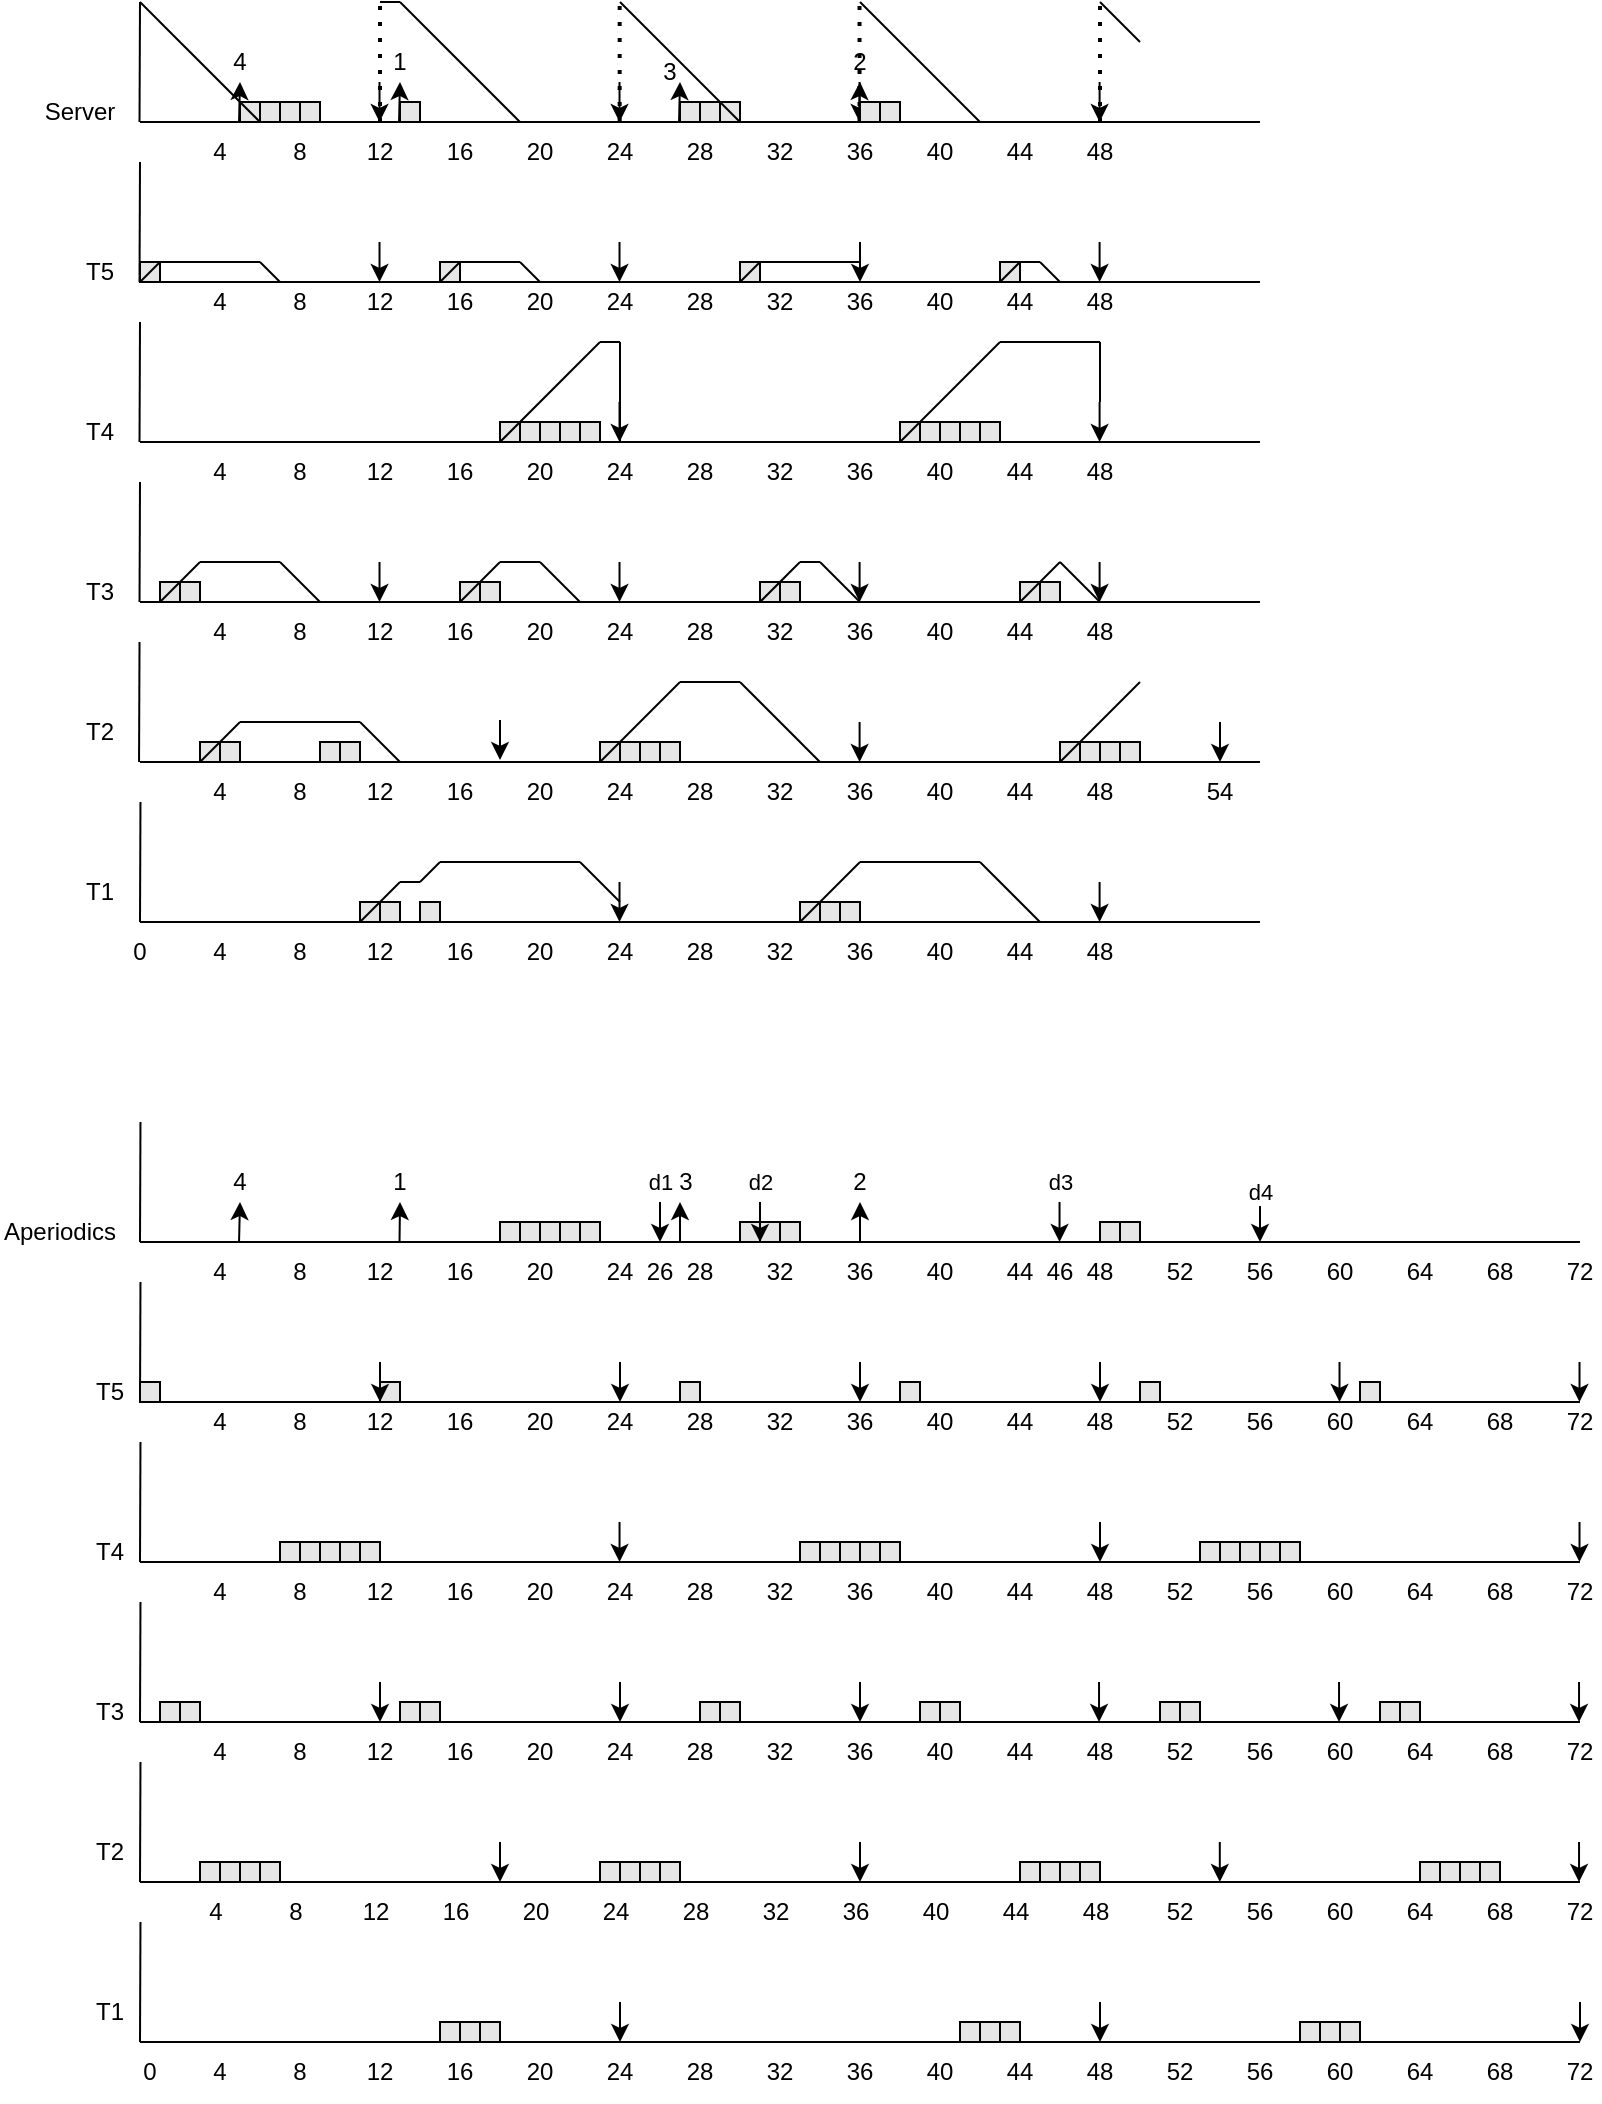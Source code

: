 <mxfile version="22.1.16" type="device">
  <diagram name="Page-1" id="mFkK6YExv0gLqEzGwd7S">
    <mxGraphModel dx="2988" dy="2040" grid="1" gridSize="10" guides="1" tooltips="1" connect="1" arrows="1" fold="1" page="1" pageScale="1" pageWidth="850" pageHeight="1100" math="0" shadow="0">
      <root>
        <mxCell id="0" />
        <mxCell id="1" parent="0" />
        <mxCell id="9qxclZ9WIJRdPY8J6UA6-939" value="" style="rounded=0;whiteSpace=wrap;html=1;fillColor=#E6E6E6;" vertex="1" parent="1">
          <mxGeometry x="350" y="590" width="10" height="10" as="geometry" />
        </mxCell>
        <mxCell id="9qxclZ9WIJRdPY8J6UA6-938" value="" style="rounded=0;whiteSpace=wrap;html=1;fillColor=#E6E6E6;" vertex="1" parent="1">
          <mxGeometry x="340" y="590" width="10" height="10" as="geometry" />
        </mxCell>
        <mxCell id="9qxclZ9WIJRdPY8J6UA6-1" value="" style="endArrow=none;html=1;rounded=0;" edge="1" parent="1">
          <mxGeometry width="50" height="50" relative="1" as="geometry">
            <mxPoint x="40" y="440" as="sourcePoint" />
            <mxPoint x="600" y="440" as="targetPoint" />
          </mxGeometry>
        </mxCell>
        <mxCell id="9qxclZ9WIJRdPY8J6UA6-2" value="" style="endArrow=none;html=1;rounded=0;" edge="1" parent="1">
          <mxGeometry width="50" height="50" relative="1" as="geometry">
            <mxPoint x="40" y="360" as="sourcePoint" />
            <mxPoint x="600" y="360" as="targetPoint" />
          </mxGeometry>
        </mxCell>
        <mxCell id="9qxclZ9WIJRdPY8J6UA6-3" value="" style="endArrow=none;html=1;rounded=0;" edge="1" parent="1">
          <mxGeometry width="50" height="50" relative="1" as="geometry">
            <mxPoint x="40" y="280" as="sourcePoint" />
            <mxPoint x="600" y="280" as="targetPoint" />
          </mxGeometry>
        </mxCell>
        <mxCell id="9qxclZ9WIJRdPY8J6UA6-4" value="" style="endArrow=none;html=1;rounded=0;" edge="1" parent="1">
          <mxGeometry width="50" height="50" relative="1" as="geometry">
            <mxPoint x="40" y="200" as="sourcePoint" />
            <mxPoint x="600" y="200" as="targetPoint" />
          </mxGeometry>
        </mxCell>
        <mxCell id="9qxclZ9WIJRdPY8J6UA6-5" value="" style="endArrow=none;html=1;rounded=0;" edge="1" parent="1">
          <mxGeometry width="50" height="50" relative="1" as="geometry">
            <mxPoint x="40" y="120" as="sourcePoint" />
            <mxPoint x="600" y="120" as="targetPoint" />
          </mxGeometry>
        </mxCell>
        <mxCell id="9qxclZ9WIJRdPY8J6UA6-6" value="" style="endArrow=none;html=1;rounded=0;" edge="1" parent="1">
          <mxGeometry width="50" height="50" relative="1" as="geometry">
            <mxPoint x="40" y="40" as="sourcePoint" />
            <mxPoint x="600" y="40" as="targetPoint" />
          </mxGeometry>
        </mxCell>
        <mxCell id="9qxclZ9WIJRdPY8J6UA6-7" value="T1" style="text;html=1;strokeColor=none;fillColor=none;align=center;verticalAlign=middle;whiteSpace=wrap;rounded=0;" vertex="1" parent="1">
          <mxGeometry x="10" y="410" width="20" height="30" as="geometry" />
        </mxCell>
        <mxCell id="9qxclZ9WIJRdPY8J6UA6-8" value="T2" style="text;html=1;strokeColor=none;fillColor=none;align=center;verticalAlign=middle;whiteSpace=wrap;rounded=0;" vertex="1" parent="1">
          <mxGeometry x="-10" y="330" width="60" height="30" as="geometry" />
        </mxCell>
        <mxCell id="9qxclZ9WIJRdPY8J6UA6-9" value="T3" style="text;html=1;strokeColor=none;fillColor=none;align=center;verticalAlign=middle;whiteSpace=wrap;rounded=0;" vertex="1" parent="1">
          <mxGeometry x="-10" y="260" width="60" height="30" as="geometry" />
        </mxCell>
        <mxCell id="9qxclZ9WIJRdPY8J6UA6-10" value="T4" style="text;html=1;strokeColor=none;fillColor=none;align=center;verticalAlign=middle;whiteSpace=wrap;rounded=0;" vertex="1" parent="1">
          <mxGeometry x="-10" y="180" width="60" height="30" as="geometry" />
        </mxCell>
        <mxCell id="9qxclZ9WIJRdPY8J6UA6-11" value="T5" style="text;html=1;strokeColor=none;fillColor=none;align=center;verticalAlign=middle;whiteSpace=wrap;rounded=0;" vertex="1" parent="1">
          <mxGeometry x="10" y="105" width="20" height="20" as="geometry" />
        </mxCell>
        <mxCell id="9qxclZ9WIJRdPY8J6UA6-12" value="Server" style="text;html=1;strokeColor=none;fillColor=none;align=center;verticalAlign=middle;whiteSpace=wrap;rounded=0;" vertex="1" parent="1">
          <mxGeometry x="-20" y="20" width="60" height="30" as="geometry" />
        </mxCell>
        <mxCell id="9qxclZ9WIJRdPY8J6UA6-13" value="0" style="text;html=1;strokeColor=none;fillColor=none;align=center;verticalAlign=middle;whiteSpace=wrap;rounded=0;" vertex="1" parent="1">
          <mxGeometry x="10" y="440" width="60" height="30" as="geometry" />
        </mxCell>
        <mxCell id="9qxclZ9WIJRdPY8J6UA6-22" value="" style="endArrow=classic;html=1;rounded=0;" edge="1" parent="1">
          <mxGeometry width="50" height="50" relative="1" as="geometry">
            <mxPoint x="159.76" y="260" as="sourcePoint" />
            <mxPoint x="159.76" y="280" as="targetPoint" />
          </mxGeometry>
        </mxCell>
        <mxCell id="9qxclZ9WIJRdPY8J6UA6-23" value="" style="endArrow=classic;html=1;rounded=0;entryX=0.5;entryY=0;entryDx=0;entryDy=0;" edge="1" parent="1">
          <mxGeometry width="50" height="50" relative="1" as="geometry">
            <mxPoint x="159.76" y="100" as="sourcePoint" />
            <mxPoint x="159.76" y="120" as="targetPoint" />
          </mxGeometry>
        </mxCell>
        <mxCell id="9qxclZ9WIJRdPY8J6UA6-24" value="" style="endArrow=classic;html=1;rounded=0;entryX=0.5;entryY=0;entryDx=0;entryDy=0;" edge="1" parent="1">
          <mxGeometry width="50" height="50" relative="1" as="geometry">
            <mxPoint x="279.76" y="420" as="sourcePoint" />
            <mxPoint x="279.76" y="440" as="targetPoint" />
          </mxGeometry>
        </mxCell>
        <mxCell id="9qxclZ9WIJRdPY8J6UA6-25" value="" style="endArrow=classic;html=1;rounded=0;entryX=0.5;entryY=0;entryDx=0;entryDy=0;" edge="1" parent="1">
          <mxGeometry width="50" height="50" relative="1" as="geometry">
            <mxPoint x="279.76" y="180" as="sourcePoint" />
            <mxPoint x="279.76" y="200" as="targetPoint" />
          </mxGeometry>
        </mxCell>
        <mxCell id="9qxclZ9WIJRdPY8J6UA6-28" value="" style="endArrow=classic;html=1;rounded=0;entryX=0.5;entryY=0;entryDx=0;entryDy=0;" edge="1" parent="1">
          <mxGeometry width="50" height="50" relative="1" as="geometry">
            <mxPoint x="220" y="339" as="sourcePoint" />
            <mxPoint x="220" y="359" as="targetPoint" />
          </mxGeometry>
        </mxCell>
        <mxCell id="9qxclZ9WIJRdPY8J6UA6-29" value="" style="endArrow=classic;html=1;rounded=0;entryX=0.5;entryY=0;entryDx=0;entryDy=0;" edge="1" parent="1">
          <mxGeometry width="50" height="50" relative="1" as="geometry">
            <mxPoint x="159.76" y="20" as="sourcePoint" />
            <mxPoint x="159.76" y="40" as="targetPoint" />
          </mxGeometry>
        </mxCell>
        <mxCell id="9qxclZ9WIJRdPY8J6UA6-30" value="" style="endArrow=classic;html=1;rounded=0;entryX=0.5;entryY=0;entryDx=0;entryDy=0;" edge="1" parent="1">
          <mxGeometry width="50" height="50" relative="1" as="geometry">
            <mxPoint x="279.76" y="260" as="sourcePoint" />
            <mxPoint x="279.76" y="280" as="targetPoint" />
          </mxGeometry>
        </mxCell>
        <mxCell id="9qxclZ9WIJRdPY8J6UA6-31" value="" style="endArrow=classic;html=1;rounded=0;entryX=0.5;entryY=0;entryDx=0;entryDy=0;" edge="1" parent="1">
          <mxGeometry width="50" height="50" relative="1" as="geometry">
            <mxPoint x="279.76" y="20" as="sourcePoint" />
            <mxPoint x="279.76" y="40" as="targetPoint" />
          </mxGeometry>
        </mxCell>
        <mxCell id="9qxclZ9WIJRdPY8J6UA6-32" value="" style="endArrow=classic;html=1;rounded=0;entryX=0.5;entryY=0;entryDx=0;entryDy=0;" edge="1" parent="1">
          <mxGeometry width="50" height="50" relative="1" as="geometry">
            <mxPoint x="279.76" y="100" as="sourcePoint" />
            <mxPoint x="279.76" y="120" as="targetPoint" />
          </mxGeometry>
        </mxCell>
        <mxCell id="9qxclZ9WIJRdPY8J6UA6-46" value="" style="endArrow=none;html=1;rounded=0;" edge="1" parent="1">
          <mxGeometry width="50" height="50" relative="1" as="geometry">
            <mxPoint x="39.76" y="200" as="sourcePoint" />
            <mxPoint x="40" y="140" as="targetPoint" />
          </mxGeometry>
        </mxCell>
        <mxCell id="9qxclZ9WIJRdPY8J6UA6-47" value="" style="endArrow=none;html=1;rounded=0;" edge="1" parent="1">
          <mxGeometry width="50" height="50" relative="1" as="geometry">
            <mxPoint x="39.76" y="280" as="sourcePoint" />
            <mxPoint x="40" y="220" as="targetPoint" />
          </mxGeometry>
        </mxCell>
        <mxCell id="9qxclZ9WIJRdPY8J6UA6-48" value="" style="endArrow=none;html=1;rounded=0;" edge="1" parent="1">
          <mxGeometry width="50" height="50" relative="1" as="geometry">
            <mxPoint x="39.76" y="120" as="sourcePoint" />
            <mxPoint x="40" y="60" as="targetPoint" />
          </mxGeometry>
        </mxCell>
        <mxCell id="9qxclZ9WIJRdPY8J6UA6-49" value="" style="endArrow=none;html=1;rounded=0;" edge="1" parent="1">
          <mxGeometry width="50" height="50" relative="1" as="geometry">
            <mxPoint x="39.76" y="40" as="sourcePoint" />
            <mxPoint x="40" y="-20" as="targetPoint" />
          </mxGeometry>
        </mxCell>
        <mxCell id="9qxclZ9WIJRdPY8J6UA6-50" value="" style="endArrow=none;html=1;rounded=0;" edge="1" parent="1">
          <mxGeometry width="50" height="50" relative="1" as="geometry">
            <mxPoint x="39.52" y="360" as="sourcePoint" />
            <mxPoint x="39.76" y="300" as="targetPoint" />
          </mxGeometry>
        </mxCell>
        <mxCell id="9qxclZ9WIJRdPY8J6UA6-51" value="" style="endArrow=none;html=1;rounded=0;" edge="1" parent="1">
          <mxGeometry width="50" height="50" relative="1" as="geometry">
            <mxPoint x="40.0" y="440" as="sourcePoint" />
            <mxPoint x="40.24" y="380" as="targetPoint" />
          </mxGeometry>
        </mxCell>
        <mxCell id="9qxclZ9WIJRdPY8J6UA6-53" value="4" style="text;html=1;strokeColor=none;fillColor=none;align=center;verticalAlign=middle;whiteSpace=wrap;rounded=0;" vertex="1" parent="1">
          <mxGeometry x="65" y="370" width="30" height="10" as="geometry" />
        </mxCell>
        <mxCell id="9qxclZ9WIJRdPY8J6UA6-58" value="8" style="text;html=1;strokeColor=none;fillColor=none;align=center;verticalAlign=middle;whiteSpace=wrap;rounded=0;" vertex="1" parent="1">
          <mxGeometry x="105" y="370" width="30" height="10" as="geometry" />
        </mxCell>
        <mxCell id="9qxclZ9WIJRdPY8J6UA6-59" value="12" style="text;html=1;strokeColor=none;fillColor=none;align=center;verticalAlign=middle;whiteSpace=wrap;rounded=0;" vertex="1" parent="1">
          <mxGeometry x="145" y="370" width="30" height="10" as="geometry" />
        </mxCell>
        <mxCell id="9qxclZ9WIJRdPY8J6UA6-60" value="20" style="text;html=1;strokeColor=none;fillColor=none;align=center;verticalAlign=middle;whiteSpace=wrap;rounded=0;" vertex="1" parent="1">
          <mxGeometry x="230" y="370" width="20" height="10" as="geometry" />
        </mxCell>
        <mxCell id="9qxclZ9WIJRdPY8J6UA6-61" value="24" style="text;html=1;strokeColor=none;fillColor=none;align=center;verticalAlign=middle;whiteSpace=wrap;rounded=0;" vertex="1" parent="1">
          <mxGeometry x="270" y="370" width="20" height="10" as="geometry" />
        </mxCell>
        <mxCell id="9qxclZ9WIJRdPY8J6UA6-62" value="16" style="text;html=1;strokeColor=none;fillColor=none;align=center;verticalAlign=middle;whiteSpace=wrap;rounded=0;" vertex="1" parent="1">
          <mxGeometry x="190" y="370" width="20" height="10" as="geometry" />
        </mxCell>
        <mxCell id="9qxclZ9WIJRdPY8J6UA6-83" value="" style="rounded=0;whiteSpace=wrap;html=1;fillColor=#E6E6E6;" vertex="1" parent="1">
          <mxGeometry x="40" y="110" width="10" height="10" as="geometry" />
        </mxCell>
        <mxCell id="9qxclZ9WIJRdPY8J6UA6-85" value="" style="endArrow=none;html=1;rounded=0;exitX=0;exitY=1;exitDx=0;exitDy=0;entryX=1;entryY=0;entryDx=0;entryDy=0;" edge="1" parent="1" source="9qxclZ9WIJRdPY8J6UA6-83" target="9qxclZ9WIJRdPY8J6UA6-83">
          <mxGeometry width="50" height="50" relative="1" as="geometry">
            <mxPoint x="120" y="170" as="sourcePoint" />
            <mxPoint x="430" y="210" as="targetPoint" />
          </mxGeometry>
        </mxCell>
        <mxCell id="9qxclZ9WIJRdPY8J6UA6-86" value="" style="endArrow=classic;html=1;rounded=0;" edge="1" parent="1">
          <mxGeometry width="50" height="50" relative="1" as="geometry">
            <mxPoint x="89.52" y="40" as="sourcePoint" />
            <mxPoint x="90" y="20" as="targetPoint" />
          </mxGeometry>
        </mxCell>
        <mxCell id="9qxclZ9WIJRdPY8J6UA6-87" value="4" style="text;html=1;strokeColor=none;fillColor=none;align=center;verticalAlign=middle;whiteSpace=wrap;rounded=0;" vertex="1" parent="1">
          <mxGeometry x="80" width="20" height="20" as="geometry" />
        </mxCell>
        <mxCell id="9qxclZ9WIJRdPY8J6UA6-88" value="" style="endArrow=classic;html=1;rounded=0;" edge="1" parent="1">
          <mxGeometry width="50" height="50" relative="1" as="geometry">
            <mxPoint x="169.52" y="40" as="sourcePoint" />
            <mxPoint x="170" y="20" as="targetPoint" />
          </mxGeometry>
        </mxCell>
        <mxCell id="9qxclZ9WIJRdPY8J6UA6-89" value="1" style="text;html=1;strokeColor=none;fillColor=none;align=center;verticalAlign=middle;whiteSpace=wrap;rounded=0;" vertex="1" parent="1">
          <mxGeometry x="160" width="20" height="20" as="geometry" />
        </mxCell>
        <mxCell id="9qxclZ9WIJRdPY8J6UA6-90" value="" style="endArrow=classic;html=1;rounded=0;" edge="1" parent="1">
          <mxGeometry width="50" height="50" relative="1" as="geometry">
            <mxPoint x="309.52" y="40" as="sourcePoint" />
            <mxPoint x="310" y="20" as="targetPoint" />
          </mxGeometry>
        </mxCell>
        <mxCell id="9qxclZ9WIJRdPY8J6UA6-91" value="3" style="text;html=1;strokeColor=none;fillColor=none;align=center;verticalAlign=middle;whiteSpace=wrap;rounded=0;" vertex="1" parent="1">
          <mxGeometry x="300" y="10" width="10" height="10" as="geometry" />
        </mxCell>
        <mxCell id="9qxclZ9WIJRdPY8J6UA6-92" value="" style="endArrow=none;dashed=1;html=1;dashPattern=1 3;strokeWidth=2;rounded=0;exitX=0.5;exitY=0.333;exitDx=0;exitDy=0;exitPerimeter=0;" edge="1" parent="1">
          <mxGeometry width="50" height="50" relative="1" as="geometry">
            <mxPoint x="160" y="39.99" as="sourcePoint" />
            <mxPoint x="160" y="-20" as="targetPoint" />
          </mxGeometry>
        </mxCell>
        <mxCell id="9qxclZ9WIJRdPY8J6UA6-93" value="" style="endArrow=none;dashed=1;html=1;dashPattern=1 3;strokeWidth=2;rounded=0;exitX=0.5;exitY=0.333;exitDx=0;exitDy=0;exitPerimeter=0;" edge="1" parent="1">
          <mxGeometry width="50" height="50" relative="1" as="geometry">
            <mxPoint x="279.83" y="40" as="sourcePoint" />
            <mxPoint x="279.83" y="-20" as="targetPoint" />
          </mxGeometry>
        </mxCell>
        <mxCell id="9qxclZ9WIJRdPY8J6UA6-94" value="" style="rounded=0;whiteSpace=wrap;html=1;fillColor=#E6E6E6;" vertex="1" parent="1">
          <mxGeometry x="50" y="270" width="10" height="10" as="geometry" />
        </mxCell>
        <mxCell id="9qxclZ9WIJRdPY8J6UA6-95" value="" style="rounded=0;whiteSpace=wrap;html=1;fillColor=#E6E6E6;" vertex="1" parent="1">
          <mxGeometry x="60" y="270" width="10" height="10" as="geometry" />
        </mxCell>
        <mxCell id="9qxclZ9WIJRdPY8J6UA6-97" value="" style="endArrow=none;html=1;rounded=0;exitX=0;exitY=1;exitDx=0;exitDy=0;" edge="1" parent="1" source="9qxclZ9WIJRdPY8J6UA6-94">
          <mxGeometry width="50" height="50" relative="1" as="geometry">
            <mxPoint x="55" y="260" as="sourcePoint" />
            <mxPoint x="70" y="260" as="targetPoint" />
          </mxGeometry>
        </mxCell>
        <mxCell id="9qxclZ9WIJRdPY8J6UA6-99" value="" style="rounded=0;whiteSpace=wrap;html=1;fillColor=#E6E6E6;" vertex="1" parent="1">
          <mxGeometry x="70" y="350" width="10" height="10" as="geometry" />
        </mxCell>
        <mxCell id="9qxclZ9WIJRdPY8J6UA6-101" value="" style="rounded=0;whiteSpace=wrap;html=1;fillColor=#E6E6E6;" vertex="1" parent="1">
          <mxGeometry x="80" y="350" width="10" height="10" as="geometry" />
        </mxCell>
        <mxCell id="9qxclZ9WIJRdPY8J6UA6-102" value="" style="endArrow=none;html=1;rounded=0;exitX=0;exitY=1;exitDx=0;exitDy=0;" edge="1" parent="1" source="9qxclZ9WIJRdPY8J6UA6-99">
          <mxGeometry width="50" height="50" relative="1" as="geometry">
            <mxPoint x="120" y="360" as="sourcePoint" />
            <mxPoint x="90" y="340" as="targetPoint" />
          </mxGeometry>
        </mxCell>
        <mxCell id="9qxclZ9WIJRdPY8J6UA6-103" value="" style="endArrow=none;html=1;rounded=0;" edge="1" parent="1">
          <mxGeometry width="50" height="50" relative="1" as="geometry">
            <mxPoint x="70" y="260" as="sourcePoint" />
            <mxPoint x="110" y="260" as="targetPoint" />
          </mxGeometry>
        </mxCell>
        <mxCell id="9qxclZ9WIJRdPY8J6UA6-106" value="" style="endArrow=none;html=1;rounded=0;" edge="1" parent="1">
          <mxGeometry width="50" height="50" relative="1" as="geometry">
            <mxPoint x="50" y="110" as="sourcePoint" />
            <mxPoint x="100" y="110" as="targetPoint" />
          </mxGeometry>
        </mxCell>
        <mxCell id="9qxclZ9WIJRdPY8J6UA6-107" value="" style="rounded=0;whiteSpace=wrap;html=1;fillColor=#E6E6E6;" vertex="1" parent="1">
          <mxGeometry x="90" y="30" width="10" height="10" as="geometry" />
        </mxCell>
        <mxCell id="9qxclZ9WIJRdPY8J6UA6-52" value="" style="endArrow=none;html=1;rounded=0;" edge="1" parent="1">
          <mxGeometry width="50" height="50" relative="1" as="geometry">
            <mxPoint x="40" y="-20" as="sourcePoint" />
            <mxPoint x="100" y="40" as="targetPoint" />
          </mxGeometry>
        </mxCell>
        <mxCell id="9qxclZ9WIJRdPY8J6UA6-108" value="" style="endArrow=none;html=1;rounded=0;" edge="1" parent="1">
          <mxGeometry width="50" height="50" relative="1" as="geometry">
            <mxPoint x="90" y="340" as="sourcePoint" />
            <mxPoint x="150" y="340" as="targetPoint" />
          </mxGeometry>
        </mxCell>
        <mxCell id="9qxclZ9WIJRdPY8J6UA6-110" value="" style="rounded=0;whiteSpace=wrap;html=1;fillColor=#E6E6E6;" vertex="1" parent="1">
          <mxGeometry x="100" y="30" width="10" height="10" as="geometry" />
        </mxCell>
        <mxCell id="9qxclZ9WIJRdPY8J6UA6-113" value="" style="endArrow=none;html=1;rounded=0;" edge="1" parent="1">
          <mxGeometry width="50" height="50" relative="1" as="geometry">
            <mxPoint x="100" y="110" as="sourcePoint" />
            <mxPoint x="110" y="120" as="targetPoint" />
          </mxGeometry>
        </mxCell>
        <mxCell id="9qxclZ9WIJRdPY8J6UA6-115" value="4" style="text;html=1;strokeColor=none;fillColor=none;align=center;verticalAlign=middle;whiteSpace=wrap;rounded=0;" vertex="1" parent="1">
          <mxGeometry x="65" y="290" width="30" height="10" as="geometry" />
        </mxCell>
        <mxCell id="9qxclZ9WIJRdPY8J6UA6-116" value="8" style="text;html=1;strokeColor=none;fillColor=none;align=center;verticalAlign=middle;whiteSpace=wrap;rounded=0;" vertex="1" parent="1">
          <mxGeometry x="105" y="290" width="30" height="10" as="geometry" />
        </mxCell>
        <mxCell id="9qxclZ9WIJRdPY8J6UA6-117" value="12" style="text;html=1;strokeColor=none;fillColor=none;align=center;verticalAlign=middle;whiteSpace=wrap;rounded=0;" vertex="1" parent="1">
          <mxGeometry x="145" y="290" width="30" height="10" as="geometry" />
        </mxCell>
        <mxCell id="9qxclZ9WIJRdPY8J6UA6-118" value="20" style="text;html=1;strokeColor=none;fillColor=none;align=center;verticalAlign=middle;whiteSpace=wrap;rounded=0;" vertex="1" parent="1">
          <mxGeometry x="230" y="290" width="20" height="10" as="geometry" />
        </mxCell>
        <mxCell id="9qxclZ9WIJRdPY8J6UA6-119" value="24" style="text;html=1;strokeColor=none;fillColor=none;align=center;verticalAlign=middle;whiteSpace=wrap;rounded=0;" vertex="1" parent="1">
          <mxGeometry x="270" y="290" width="20" height="10" as="geometry" />
        </mxCell>
        <mxCell id="9qxclZ9WIJRdPY8J6UA6-120" value="16" style="text;html=1;strokeColor=none;fillColor=none;align=center;verticalAlign=middle;whiteSpace=wrap;rounded=0;" vertex="1" parent="1">
          <mxGeometry x="190" y="290" width="20" height="10" as="geometry" />
        </mxCell>
        <mxCell id="9qxclZ9WIJRdPY8J6UA6-121" value="4" style="text;html=1;strokeColor=none;fillColor=none;align=center;verticalAlign=middle;whiteSpace=wrap;rounded=0;" vertex="1" parent="1">
          <mxGeometry x="65" y="210" width="30" height="10" as="geometry" />
        </mxCell>
        <mxCell id="9qxclZ9WIJRdPY8J6UA6-122" value="8" style="text;html=1;strokeColor=none;fillColor=none;align=center;verticalAlign=middle;whiteSpace=wrap;rounded=0;" vertex="1" parent="1">
          <mxGeometry x="105" y="210" width="30" height="10" as="geometry" />
        </mxCell>
        <mxCell id="9qxclZ9WIJRdPY8J6UA6-123" value="12" style="text;html=1;strokeColor=none;fillColor=none;align=center;verticalAlign=middle;whiteSpace=wrap;rounded=0;" vertex="1" parent="1">
          <mxGeometry x="145" y="210" width="30" height="10" as="geometry" />
        </mxCell>
        <mxCell id="9qxclZ9WIJRdPY8J6UA6-124" value="20" style="text;html=1;strokeColor=none;fillColor=none;align=center;verticalAlign=middle;whiteSpace=wrap;rounded=0;" vertex="1" parent="1">
          <mxGeometry x="230" y="210" width="20" height="10" as="geometry" />
        </mxCell>
        <mxCell id="9qxclZ9WIJRdPY8J6UA6-125" value="24" style="text;html=1;strokeColor=none;fillColor=none;align=center;verticalAlign=middle;whiteSpace=wrap;rounded=0;" vertex="1" parent="1">
          <mxGeometry x="270" y="210" width="20" height="10" as="geometry" />
        </mxCell>
        <mxCell id="9qxclZ9WIJRdPY8J6UA6-126" value="16" style="text;html=1;strokeColor=none;fillColor=none;align=center;verticalAlign=middle;whiteSpace=wrap;rounded=0;" vertex="1" parent="1">
          <mxGeometry x="190" y="210" width="20" height="10" as="geometry" />
        </mxCell>
        <mxCell id="9qxclZ9WIJRdPY8J6UA6-127" value="4" style="text;html=1;strokeColor=none;fillColor=none;align=center;verticalAlign=middle;whiteSpace=wrap;rounded=0;" vertex="1" parent="1">
          <mxGeometry x="65" y="125" width="30" height="10" as="geometry" />
        </mxCell>
        <mxCell id="9qxclZ9WIJRdPY8J6UA6-128" value="8" style="text;html=1;strokeColor=none;fillColor=none;align=center;verticalAlign=middle;whiteSpace=wrap;rounded=0;" vertex="1" parent="1">
          <mxGeometry x="105" y="125" width="30" height="10" as="geometry" />
        </mxCell>
        <mxCell id="9qxclZ9WIJRdPY8J6UA6-129" value="12" style="text;html=1;strokeColor=none;fillColor=none;align=center;verticalAlign=middle;whiteSpace=wrap;rounded=0;" vertex="1" parent="1">
          <mxGeometry x="145" y="125" width="30" height="10" as="geometry" />
        </mxCell>
        <mxCell id="9qxclZ9WIJRdPY8J6UA6-130" value="20" style="text;html=1;strokeColor=none;fillColor=none;align=center;verticalAlign=middle;whiteSpace=wrap;rounded=0;" vertex="1" parent="1">
          <mxGeometry x="230" y="125" width="20" height="10" as="geometry" />
        </mxCell>
        <mxCell id="9qxclZ9WIJRdPY8J6UA6-131" value="24" style="text;html=1;strokeColor=none;fillColor=none;align=center;verticalAlign=middle;whiteSpace=wrap;rounded=0;" vertex="1" parent="1">
          <mxGeometry x="270" y="125" width="20" height="10" as="geometry" />
        </mxCell>
        <mxCell id="9qxclZ9WIJRdPY8J6UA6-132" value="16" style="text;html=1;strokeColor=none;fillColor=none;align=center;verticalAlign=middle;whiteSpace=wrap;rounded=0;" vertex="1" parent="1">
          <mxGeometry x="190" y="125" width="20" height="10" as="geometry" />
        </mxCell>
        <mxCell id="9qxclZ9WIJRdPY8J6UA6-133" value="4" style="text;html=1;strokeColor=none;fillColor=none;align=center;verticalAlign=middle;whiteSpace=wrap;rounded=0;" vertex="1" parent="1">
          <mxGeometry x="65" y="50" width="30" height="10" as="geometry" />
        </mxCell>
        <mxCell id="9qxclZ9WIJRdPY8J6UA6-134" value="8" style="text;html=1;strokeColor=none;fillColor=none;align=center;verticalAlign=middle;whiteSpace=wrap;rounded=0;" vertex="1" parent="1">
          <mxGeometry x="105" y="50" width="30" height="10" as="geometry" />
        </mxCell>
        <mxCell id="9qxclZ9WIJRdPY8J6UA6-135" value="12" style="text;html=1;strokeColor=none;fillColor=none;align=center;verticalAlign=middle;whiteSpace=wrap;rounded=0;" vertex="1" parent="1">
          <mxGeometry x="145" y="50" width="30" height="10" as="geometry" />
        </mxCell>
        <mxCell id="9qxclZ9WIJRdPY8J6UA6-136" value="20" style="text;html=1;strokeColor=none;fillColor=none;align=center;verticalAlign=middle;whiteSpace=wrap;rounded=0;" vertex="1" parent="1">
          <mxGeometry x="230" y="50" width="20" height="10" as="geometry" />
        </mxCell>
        <mxCell id="9qxclZ9WIJRdPY8J6UA6-137" value="24" style="text;html=1;strokeColor=none;fillColor=none;align=center;verticalAlign=middle;whiteSpace=wrap;rounded=0;" vertex="1" parent="1">
          <mxGeometry x="270" y="50" width="20" height="10" as="geometry" />
        </mxCell>
        <mxCell id="9qxclZ9WIJRdPY8J6UA6-138" value="16" style="text;html=1;strokeColor=none;fillColor=none;align=center;verticalAlign=middle;whiteSpace=wrap;rounded=0;" vertex="1" parent="1">
          <mxGeometry x="190" y="50" width="20" height="10" as="geometry" />
        </mxCell>
        <mxCell id="9qxclZ9WIJRdPY8J6UA6-139" value="" style="rounded=0;whiteSpace=wrap;html=1;fillColor=#E6E6E6;" vertex="1" parent="1">
          <mxGeometry x="110" y="30" width="10" height="10" as="geometry" />
        </mxCell>
        <mxCell id="9qxclZ9WIJRdPY8J6UA6-140" value="" style="rounded=0;whiteSpace=wrap;html=1;fillColor=#E6E6E6;" vertex="1" parent="1">
          <mxGeometry x="120" y="30" width="10" height="10" as="geometry" />
        </mxCell>
        <mxCell id="9qxclZ9WIJRdPY8J6UA6-141" value="" style="endArrow=none;html=1;rounded=0;" edge="1" parent="1">
          <mxGeometry width="50" height="50" relative="1" as="geometry">
            <mxPoint x="110" y="260" as="sourcePoint" />
            <mxPoint x="130" y="280" as="targetPoint" />
          </mxGeometry>
        </mxCell>
        <mxCell id="9qxclZ9WIJRdPY8J6UA6-142" value="" style="rounded=0;whiteSpace=wrap;html=1;fillColor=#E6E6E6;" vertex="1" parent="1">
          <mxGeometry x="130" y="350" width="10" height="10" as="geometry" />
        </mxCell>
        <mxCell id="9qxclZ9WIJRdPY8J6UA6-144" value="" style="rounded=0;whiteSpace=wrap;html=1;fillColor=#E6E6E6;" vertex="1" parent="1">
          <mxGeometry x="140" y="350" width="10" height="10" as="geometry" />
        </mxCell>
        <mxCell id="9qxclZ9WIJRdPY8J6UA6-147" value="4" style="text;html=1;strokeColor=none;fillColor=none;align=center;verticalAlign=middle;whiteSpace=wrap;rounded=0;" vertex="1" parent="1">
          <mxGeometry x="65" y="450" width="30" height="10" as="geometry" />
        </mxCell>
        <mxCell id="9qxclZ9WIJRdPY8J6UA6-148" value="8" style="text;html=1;strokeColor=none;fillColor=none;align=center;verticalAlign=middle;whiteSpace=wrap;rounded=0;" vertex="1" parent="1">
          <mxGeometry x="105" y="450" width="30" height="10" as="geometry" />
        </mxCell>
        <mxCell id="9qxclZ9WIJRdPY8J6UA6-149" value="12" style="text;html=1;strokeColor=none;fillColor=none;align=center;verticalAlign=middle;whiteSpace=wrap;rounded=0;" vertex="1" parent="1">
          <mxGeometry x="145" y="450" width="30" height="10" as="geometry" />
        </mxCell>
        <mxCell id="9qxclZ9WIJRdPY8J6UA6-150" value="20" style="text;html=1;strokeColor=none;fillColor=none;align=center;verticalAlign=middle;whiteSpace=wrap;rounded=0;" vertex="1" parent="1">
          <mxGeometry x="230" y="450" width="20" height="10" as="geometry" />
        </mxCell>
        <mxCell id="9qxclZ9WIJRdPY8J6UA6-151" value="24" style="text;html=1;strokeColor=none;fillColor=none;align=center;verticalAlign=middle;whiteSpace=wrap;rounded=0;" vertex="1" parent="1">
          <mxGeometry x="270" y="450" width="20" height="10" as="geometry" />
        </mxCell>
        <mxCell id="9qxclZ9WIJRdPY8J6UA6-152" value="16" style="text;html=1;strokeColor=none;fillColor=none;align=center;verticalAlign=middle;whiteSpace=wrap;rounded=0;" vertex="1" parent="1">
          <mxGeometry x="190" y="450" width="20" height="10" as="geometry" />
        </mxCell>
        <mxCell id="9qxclZ9WIJRdPY8J6UA6-153" value="" style="rounded=0;whiteSpace=wrap;html=1;fillColor=#E6E6E6;" vertex="1" parent="1">
          <mxGeometry x="150" y="430" width="10" height="10" as="geometry" />
        </mxCell>
        <mxCell id="9qxclZ9WIJRdPY8J6UA6-154" value="" style="endArrow=none;html=1;rounded=0;exitX=0;exitY=1;exitDx=0;exitDy=0;entryX=1;entryY=0;entryDx=0;entryDy=0;" edge="1" parent="1" source="9qxclZ9WIJRdPY8J6UA6-153" target="9qxclZ9WIJRdPY8J6UA6-153">
          <mxGeometry width="50" height="50" relative="1" as="geometry">
            <mxPoint x="250" y="400" as="sourcePoint" />
            <mxPoint x="300" y="350" as="targetPoint" />
          </mxGeometry>
        </mxCell>
        <mxCell id="9qxclZ9WIJRdPY8J6UA6-155" value="" style="endArrow=none;html=1;rounded=0;" edge="1" parent="1">
          <mxGeometry width="50" height="50" relative="1" as="geometry">
            <mxPoint x="150" y="340" as="sourcePoint" />
            <mxPoint x="170" y="360" as="targetPoint" />
          </mxGeometry>
        </mxCell>
        <mxCell id="9qxclZ9WIJRdPY8J6UA6-156" value="" style="endArrow=none;html=1;rounded=0;" edge="1" parent="1">
          <mxGeometry width="50" height="50" relative="1" as="geometry">
            <mxPoint x="160" y="-20" as="sourcePoint" />
            <mxPoint x="170" y="-20" as="targetPoint" />
          </mxGeometry>
        </mxCell>
        <mxCell id="9qxclZ9WIJRdPY8J6UA6-157" value="" style="rounded=0;whiteSpace=wrap;html=1;fillColor=#E6E6E6;" vertex="1" parent="1">
          <mxGeometry x="160" y="430" width="10" height="10" as="geometry" />
        </mxCell>
        <mxCell id="9qxclZ9WIJRdPY8J6UA6-159" value="" style="endArrow=none;html=1;rounded=0;" edge="1" parent="1">
          <mxGeometry width="50" height="50" relative="1" as="geometry">
            <mxPoint x="160" y="430" as="sourcePoint" />
            <mxPoint x="170" y="420" as="targetPoint" />
          </mxGeometry>
        </mxCell>
        <mxCell id="9qxclZ9WIJRdPY8J6UA6-160" value="" style="rounded=0;whiteSpace=wrap;html=1;fillColor=#E6E6E6;" vertex="1" parent="1">
          <mxGeometry x="170" y="30" width="10" height="10" as="geometry" />
        </mxCell>
        <mxCell id="9qxclZ9WIJRdPY8J6UA6-162" value="" style="endArrow=none;html=1;rounded=0;" edge="1" parent="1">
          <mxGeometry width="50" height="50" relative="1" as="geometry">
            <mxPoint x="170" y="420" as="sourcePoint" />
            <mxPoint x="180" y="420" as="targetPoint" />
          </mxGeometry>
        </mxCell>
        <mxCell id="9qxclZ9WIJRdPY8J6UA6-163" value="" style="endArrow=none;html=1;rounded=0;" edge="1" parent="1">
          <mxGeometry width="50" height="50" relative="1" as="geometry">
            <mxPoint x="170" y="-20" as="sourcePoint" />
            <mxPoint x="230" y="40" as="targetPoint" />
          </mxGeometry>
        </mxCell>
        <mxCell id="9qxclZ9WIJRdPY8J6UA6-164" value="" style="rounded=0;whiteSpace=wrap;html=1;fillColor=#E6E6E6;" vertex="1" parent="1">
          <mxGeometry x="180" y="430" width="10" height="10" as="geometry" />
        </mxCell>
        <mxCell id="9qxclZ9WIJRdPY8J6UA6-166" value="" style="endArrow=none;html=1;rounded=0;" edge="1" parent="1">
          <mxGeometry width="50" height="50" relative="1" as="geometry">
            <mxPoint x="180" y="420" as="sourcePoint" />
            <mxPoint x="190" y="410" as="targetPoint" />
          </mxGeometry>
        </mxCell>
        <mxCell id="9qxclZ9WIJRdPY8J6UA6-167" value="" style="rounded=0;whiteSpace=wrap;html=1;fillColor=#E6E6E6;" vertex="1" parent="1">
          <mxGeometry x="190" y="110" width="10" height="10" as="geometry" />
        </mxCell>
        <mxCell id="9qxclZ9WIJRdPY8J6UA6-168" value="" style="endArrow=none;html=1;rounded=0;exitX=0;exitY=1;exitDx=0;exitDy=0;entryX=1;entryY=0;entryDx=0;entryDy=0;" edge="1" parent="1" source="9qxclZ9WIJRdPY8J6UA6-167" target="9qxclZ9WIJRdPY8J6UA6-167">
          <mxGeometry width="50" height="50" relative="1" as="geometry">
            <mxPoint x="130" y="160" as="sourcePoint" />
            <mxPoint x="180" y="110" as="targetPoint" />
          </mxGeometry>
        </mxCell>
        <mxCell id="9qxclZ9WIJRdPY8J6UA6-170" value="" style="endArrow=none;html=1;rounded=0;" edge="1" parent="1">
          <mxGeometry width="50" height="50" relative="1" as="geometry">
            <mxPoint x="190" y="410" as="sourcePoint" />
            <mxPoint x="260" y="410" as="targetPoint" />
          </mxGeometry>
        </mxCell>
        <mxCell id="9qxclZ9WIJRdPY8J6UA6-171" value="" style="rounded=0;whiteSpace=wrap;html=1;fillColor=#E6E6E6;" vertex="1" parent="1">
          <mxGeometry x="200" y="270" width="10" height="10" as="geometry" />
        </mxCell>
        <mxCell id="9qxclZ9WIJRdPY8J6UA6-172" value="" style="rounded=0;whiteSpace=wrap;html=1;fillColor=#E6E6E6;" vertex="1" parent="1">
          <mxGeometry x="210" y="270" width="10" height="10" as="geometry" />
        </mxCell>
        <mxCell id="9qxclZ9WIJRdPY8J6UA6-174" value="" style="endArrow=none;html=1;rounded=0;exitX=0;exitY=1;exitDx=0;exitDy=0;" edge="1" parent="1" source="9qxclZ9WIJRdPY8J6UA6-171">
          <mxGeometry width="50" height="50" relative="1" as="geometry">
            <mxPoint x="150" y="290" as="sourcePoint" />
            <mxPoint x="220" y="260" as="targetPoint" />
          </mxGeometry>
        </mxCell>
        <mxCell id="9qxclZ9WIJRdPY8J6UA6-175" value="" style="endArrow=none;html=1;rounded=0;exitX=1;exitY=0;exitDx=0;exitDy=0;" edge="1" parent="1" source="9qxclZ9WIJRdPY8J6UA6-167">
          <mxGeometry width="50" height="50" relative="1" as="geometry">
            <mxPoint x="150" y="140" as="sourcePoint" />
            <mxPoint x="230" y="110" as="targetPoint" />
          </mxGeometry>
        </mxCell>
        <mxCell id="9qxclZ9WIJRdPY8J6UA6-176" value="" style="rounded=0;whiteSpace=wrap;html=1;fillColor=#E6E6E6;" vertex="1" parent="1">
          <mxGeometry x="220" y="190" width="10" height="10" as="geometry" />
        </mxCell>
        <mxCell id="9qxclZ9WIJRdPY8J6UA6-178" value="" style="rounded=0;whiteSpace=wrap;html=1;fillColor=#E6E6E6;" vertex="1" parent="1">
          <mxGeometry x="230" y="190" width="10" height="10" as="geometry" />
        </mxCell>
        <mxCell id="9qxclZ9WIJRdPY8J6UA6-180" value="" style="rounded=0;whiteSpace=wrap;html=1;fillColor=#E6E6E6;" vertex="1" parent="1">
          <mxGeometry x="240" y="190" width="10" height="10" as="geometry" />
        </mxCell>
        <mxCell id="9qxclZ9WIJRdPY8J6UA6-181" value="" style="rounded=0;whiteSpace=wrap;html=1;fillColor=#E6E6E6;" vertex="1" parent="1">
          <mxGeometry x="250" y="190" width="10" height="10" as="geometry" />
        </mxCell>
        <mxCell id="9qxclZ9WIJRdPY8J6UA6-182" value="" style="rounded=0;whiteSpace=wrap;html=1;fillColor=#E6E6E6;" vertex="1" parent="1">
          <mxGeometry x="260" y="190" width="10" height="10" as="geometry" />
        </mxCell>
        <mxCell id="9qxclZ9WIJRdPY8J6UA6-183" value="" style="endArrow=none;html=1;rounded=0;exitX=0;exitY=1;exitDx=0;exitDy=0;" edge="1" parent="1" source="9qxclZ9WIJRdPY8J6UA6-176">
          <mxGeometry width="50" height="50" relative="1" as="geometry">
            <mxPoint x="150" y="240" as="sourcePoint" />
            <mxPoint x="270" y="150" as="targetPoint" />
          </mxGeometry>
        </mxCell>
        <mxCell id="9qxclZ9WIJRdPY8J6UA6-184" value="" style="endArrow=none;html=1;rounded=0;" edge="1" parent="1">
          <mxGeometry width="50" height="50" relative="1" as="geometry">
            <mxPoint x="220" y="260" as="sourcePoint" />
            <mxPoint x="240" y="260" as="targetPoint" />
          </mxGeometry>
        </mxCell>
        <mxCell id="9qxclZ9WIJRdPY8J6UA6-185" value="" style="endArrow=none;html=1;rounded=0;" edge="1" parent="1">
          <mxGeometry width="50" height="50" relative="1" as="geometry">
            <mxPoint x="230" y="110" as="sourcePoint" />
            <mxPoint x="240" y="120" as="targetPoint" />
          </mxGeometry>
        </mxCell>
        <mxCell id="9qxclZ9WIJRdPY8J6UA6-187" value="" style="endArrow=none;html=1;rounded=0;" edge="1" parent="1">
          <mxGeometry width="50" height="50" relative="1" as="geometry">
            <mxPoint x="240" y="260" as="sourcePoint" />
            <mxPoint x="260" y="280" as="targetPoint" />
          </mxGeometry>
        </mxCell>
        <mxCell id="9qxclZ9WIJRdPY8J6UA6-188" value="" style="endArrow=none;html=1;rounded=0;" edge="1" parent="1">
          <mxGeometry width="50" height="50" relative="1" as="geometry">
            <mxPoint x="260" y="410" as="sourcePoint" />
            <mxPoint x="280" y="430" as="targetPoint" />
          </mxGeometry>
        </mxCell>
        <mxCell id="9qxclZ9WIJRdPY8J6UA6-189" value="" style="rounded=0;whiteSpace=wrap;html=1;fillColor=#E6E6E6;" vertex="1" parent="1">
          <mxGeometry x="270" y="350" width="10" height="10" as="geometry" />
        </mxCell>
        <mxCell id="9qxclZ9WIJRdPY8J6UA6-190" value="" style="endArrow=none;html=1;rounded=0;exitX=0;exitY=1;exitDx=0;exitDy=0;" edge="1" parent="1" source="9qxclZ9WIJRdPY8J6UA6-189">
          <mxGeometry width="50" height="50" relative="1" as="geometry">
            <mxPoint x="150" y="390" as="sourcePoint" />
            <mxPoint x="310" y="320" as="targetPoint" />
          </mxGeometry>
        </mxCell>
        <mxCell id="9qxclZ9WIJRdPY8J6UA6-191" value="" style="endArrow=none;html=1;rounded=0;" edge="1" parent="1">
          <mxGeometry width="50" height="50" relative="1" as="geometry">
            <mxPoint x="270" y="150" as="sourcePoint" />
            <mxPoint x="280" y="150" as="targetPoint" />
          </mxGeometry>
        </mxCell>
        <mxCell id="9qxclZ9WIJRdPY8J6UA6-193" value="" style="endArrow=none;html=1;rounded=0;" edge="1" parent="1">
          <mxGeometry width="50" height="50" relative="1" as="geometry">
            <mxPoint x="280" y="150" as="sourcePoint" />
            <mxPoint x="280" y="200" as="targetPoint" />
          </mxGeometry>
        </mxCell>
        <mxCell id="9qxclZ9WIJRdPY8J6UA6-225" value="28" style="text;html=1;strokeColor=none;fillColor=none;align=center;verticalAlign=middle;whiteSpace=wrap;rounded=0;" vertex="1" parent="1">
          <mxGeometry x="310" y="125" width="20" height="10" as="geometry" />
        </mxCell>
        <mxCell id="9qxclZ9WIJRdPY8J6UA6-226" value="32" style="text;html=1;strokeColor=none;fillColor=none;align=center;verticalAlign=middle;whiteSpace=wrap;rounded=0;" vertex="1" parent="1">
          <mxGeometry x="350" y="125" width="20" height="10" as="geometry" />
        </mxCell>
        <mxCell id="9qxclZ9WIJRdPY8J6UA6-227" value="36" style="text;html=1;strokeColor=none;fillColor=none;align=center;verticalAlign=middle;whiteSpace=wrap;rounded=0;" vertex="1" parent="1">
          <mxGeometry x="390" y="125" width="20" height="10" as="geometry" />
        </mxCell>
        <mxCell id="9qxclZ9WIJRdPY8J6UA6-228" value="44" style="text;html=1;strokeColor=none;fillColor=none;align=center;verticalAlign=middle;whiteSpace=wrap;rounded=0;" vertex="1" parent="1">
          <mxGeometry x="470" y="125" width="20" height="10" as="geometry" />
        </mxCell>
        <mxCell id="9qxclZ9WIJRdPY8J6UA6-229" value="48" style="text;html=1;strokeColor=none;fillColor=none;align=center;verticalAlign=middle;whiteSpace=wrap;rounded=0;" vertex="1" parent="1">
          <mxGeometry x="510" y="125" width="20" height="10" as="geometry" />
        </mxCell>
        <mxCell id="9qxclZ9WIJRdPY8J6UA6-230" value="40" style="text;html=1;strokeColor=none;fillColor=none;align=center;verticalAlign=middle;whiteSpace=wrap;rounded=0;" vertex="1" parent="1">
          <mxGeometry x="430" y="125" width="20" height="10" as="geometry" />
        </mxCell>
        <mxCell id="9qxclZ9WIJRdPY8J6UA6-237" value="" style="endArrow=classic;html=1;rounded=0;entryX=0.5;entryY=0;entryDx=0;entryDy=0;" edge="1" parent="1">
          <mxGeometry width="50" height="50" relative="1" as="geometry">
            <mxPoint x="400" y="100" as="sourcePoint" />
            <mxPoint x="400" y="120" as="targetPoint" />
          </mxGeometry>
        </mxCell>
        <mxCell id="9qxclZ9WIJRdPY8J6UA6-238" value="28" style="text;html=1;strokeColor=none;fillColor=none;align=center;verticalAlign=middle;whiteSpace=wrap;rounded=0;" vertex="1" parent="1">
          <mxGeometry x="310" y="210" width="20" height="10" as="geometry" />
        </mxCell>
        <mxCell id="9qxclZ9WIJRdPY8J6UA6-239" value="32" style="text;html=1;strokeColor=none;fillColor=none;align=center;verticalAlign=middle;whiteSpace=wrap;rounded=0;" vertex="1" parent="1">
          <mxGeometry x="350" y="210" width="20" height="10" as="geometry" />
        </mxCell>
        <mxCell id="9qxclZ9WIJRdPY8J6UA6-240" value="36" style="text;html=1;strokeColor=none;fillColor=none;align=center;verticalAlign=middle;whiteSpace=wrap;rounded=0;" vertex="1" parent="1">
          <mxGeometry x="390" y="210" width="20" height="10" as="geometry" />
        </mxCell>
        <mxCell id="9qxclZ9WIJRdPY8J6UA6-241" value="44" style="text;html=1;strokeColor=none;fillColor=none;align=center;verticalAlign=middle;whiteSpace=wrap;rounded=0;" vertex="1" parent="1">
          <mxGeometry x="470" y="210" width="20" height="10" as="geometry" />
        </mxCell>
        <mxCell id="9qxclZ9WIJRdPY8J6UA6-242" value="48" style="text;html=1;strokeColor=none;fillColor=none;align=center;verticalAlign=middle;whiteSpace=wrap;rounded=0;" vertex="1" parent="1">
          <mxGeometry x="510" y="210" width="20" height="10" as="geometry" />
        </mxCell>
        <mxCell id="9qxclZ9WIJRdPY8J6UA6-243" value="40" style="text;html=1;strokeColor=none;fillColor=none;align=center;verticalAlign=middle;whiteSpace=wrap;rounded=0;" vertex="1" parent="1">
          <mxGeometry x="430" y="210" width="20" height="10" as="geometry" />
        </mxCell>
        <mxCell id="9qxclZ9WIJRdPY8J6UA6-244" value="28" style="text;html=1;strokeColor=none;fillColor=none;align=center;verticalAlign=middle;whiteSpace=wrap;rounded=0;" vertex="1" parent="1">
          <mxGeometry x="310" y="290" width="20" height="10" as="geometry" />
        </mxCell>
        <mxCell id="9qxclZ9WIJRdPY8J6UA6-245" value="32" style="text;html=1;strokeColor=none;fillColor=none;align=center;verticalAlign=middle;whiteSpace=wrap;rounded=0;" vertex="1" parent="1">
          <mxGeometry x="350" y="290" width="20" height="10" as="geometry" />
        </mxCell>
        <mxCell id="9qxclZ9WIJRdPY8J6UA6-246" value="36" style="text;html=1;strokeColor=none;fillColor=none;align=center;verticalAlign=middle;whiteSpace=wrap;rounded=0;" vertex="1" parent="1">
          <mxGeometry x="390" y="290" width="20" height="10" as="geometry" />
        </mxCell>
        <mxCell id="9qxclZ9WIJRdPY8J6UA6-247" value="44" style="text;html=1;strokeColor=none;fillColor=none;align=center;verticalAlign=middle;whiteSpace=wrap;rounded=0;" vertex="1" parent="1">
          <mxGeometry x="470" y="290" width="20" height="10" as="geometry" />
        </mxCell>
        <mxCell id="9qxclZ9WIJRdPY8J6UA6-248" value="48" style="text;html=1;strokeColor=none;fillColor=none;align=center;verticalAlign=middle;whiteSpace=wrap;rounded=0;" vertex="1" parent="1">
          <mxGeometry x="510" y="290" width="20" height="10" as="geometry" />
        </mxCell>
        <mxCell id="9qxclZ9WIJRdPY8J6UA6-249" value="40" style="text;html=1;strokeColor=none;fillColor=none;align=center;verticalAlign=middle;whiteSpace=wrap;rounded=0;" vertex="1" parent="1">
          <mxGeometry x="430" y="290" width="20" height="10" as="geometry" />
        </mxCell>
        <mxCell id="9qxclZ9WIJRdPY8J6UA6-250" value="28" style="text;html=1;strokeColor=none;fillColor=none;align=center;verticalAlign=middle;whiteSpace=wrap;rounded=0;" vertex="1" parent="1">
          <mxGeometry x="310" y="370" width="20" height="10" as="geometry" />
        </mxCell>
        <mxCell id="9qxclZ9WIJRdPY8J6UA6-251" value="32" style="text;html=1;strokeColor=none;fillColor=none;align=center;verticalAlign=middle;whiteSpace=wrap;rounded=0;" vertex="1" parent="1">
          <mxGeometry x="350" y="370" width="20" height="10" as="geometry" />
        </mxCell>
        <mxCell id="9qxclZ9WIJRdPY8J6UA6-252" value="36" style="text;html=1;strokeColor=none;fillColor=none;align=center;verticalAlign=middle;whiteSpace=wrap;rounded=0;" vertex="1" parent="1">
          <mxGeometry x="390" y="370" width="20" height="10" as="geometry" />
        </mxCell>
        <mxCell id="9qxclZ9WIJRdPY8J6UA6-253" value="44" style="text;html=1;strokeColor=none;fillColor=none;align=center;verticalAlign=middle;whiteSpace=wrap;rounded=0;" vertex="1" parent="1">
          <mxGeometry x="470" y="370" width="20" height="10" as="geometry" />
        </mxCell>
        <mxCell id="9qxclZ9WIJRdPY8J6UA6-254" value="48" style="text;html=1;strokeColor=none;fillColor=none;align=center;verticalAlign=middle;whiteSpace=wrap;rounded=0;" vertex="1" parent="1">
          <mxGeometry x="510" y="370" width="20" height="10" as="geometry" />
        </mxCell>
        <mxCell id="9qxclZ9WIJRdPY8J6UA6-255" value="40" style="text;html=1;strokeColor=none;fillColor=none;align=center;verticalAlign=middle;whiteSpace=wrap;rounded=0;" vertex="1" parent="1">
          <mxGeometry x="430" y="370" width="20" height="10" as="geometry" />
        </mxCell>
        <mxCell id="9qxclZ9WIJRdPY8J6UA6-256" value="28" style="text;html=1;strokeColor=none;fillColor=none;align=center;verticalAlign=middle;whiteSpace=wrap;rounded=0;" vertex="1" parent="1">
          <mxGeometry x="310" y="450" width="20" height="10" as="geometry" />
        </mxCell>
        <mxCell id="9qxclZ9WIJRdPY8J6UA6-257" value="32" style="text;html=1;strokeColor=none;fillColor=none;align=center;verticalAlign=middle;whiteSpace=wrap;rounded=0;" vertex="1" parent="1">
          <mxGeometry x="350" y="450" width="20" height="10" as="geometry" />
        </mxCell>
        <mxCell id="9qxclZ9WIJRdPY8J6UA6-258" value="36" style="text;html=1;strokeColor=none;fillColor=none;align=center;verticalAlign=middle;whiteSpace=wrap;rounded=0;" vertex="1" parent="1">
          <mxGeometry x="390" y="450" width="20" height="10" as="geometry" />
        </mxCell>
        <mxCell id="9qxclZ9WIJRdPY8J6UA6-259" value="44" style="text;html=1;strokeColor=none;fillColor=none;align=center;verticalAlign=middle;whiteSpace=wrap;rounded=0;" vertex="1" parent="1">
          <mxGeometry x="470" y="450" width="20" height="10" as="geometry" />
        </mxCell>
        <mxCell id="9qxclZ9WIJRdPY8J6UA6-260" value="48" style="text;html=1;strokeColor=none;fillColor=none;align=center;verticalAlign=middle;whiteSpace=wrap;rounded=0;" vertex="1" parent="1">
          <mxGeometry x="510" y="450" width="20" height="10" as="geometry" />
        </mxCell>
        <mxCell id="9qxclZ9WIJRdPY8J6UA6-261" value="40" style="text;html=1;strokeColor=none;fillColor=none;align=center;verticalAlign=middle;whiteSpace=wrap;rounded=0;" vertex="1" parent="1">
          <mxGeometry x="430" y="450" width="20" height="10" as="geometry" />
        </mxCell>
        <mxCell id="9qxclZ9WIJRdPY8J6UA6-262" value="28" style="text;html=1;strokeColor=none;fillColor=none;align=center;verticalAlign=middle;whiteSpace=wrap;rounded=0;" vertex="1" parent="1">
          <mxGeometry x="310" y="50" width="20" height="10" as="geometry" />
        </mxCell>
        <mxCell id="9qxclZ9WIJRdPY8J6UA6-263" value="32" style="text;html=1;strokeColor=none;fillColor=none;align=center;verticalAlign=middle;whiteSpace=wrap;rounded=0;" vertex="1" parent="1">
          <mxGeometry x="350" y="50" width="20" height="10" as="geometry" />
        </mxCell>
        <mxCell id="9qxclZ9WIJRdPY8J6UA6-264" value="36" style="text;html=1;strokeColor=none;fillColor=none;align=center;verticalAlign=middle;whiteSpace=wrap;rounded=0;" vertex="1" parent="1">
          <mxGeometry x="390" y="50" width="20" height="10" as="geometry" />
        </mxCell>
        <mxCell id="9qxclZ9WIJRdPY8J6UA6-265" value="44" style="text;html=1;strokeColor=none;fillColor=none;align=center;verticalAlign=middle;whiteSpace=wrap;rounded=0;" vertex="1" parent="1">
          <mxGeometry x="470" y="50" width="20" height="10" as="geometry" />
        </mxCell>
        <mxCell id="9qxclZ9WIJRdPY8J6UA6-266" value="48" style="text;html=1;strokeColor=none;fillColor=none;align=center;verticalAlign=middle;whiteSpace=wrap;rounded=0;" vertex="1" parent="1">
          <mxGeometry x="510" y="50" width="20" height="10" as="geometry" />
        </mxCell>
        <mxCell id="9qxclZ9WIJRdPY8J6UA6-267" value="40" style="text;html=1;strokeColor=none;fillColor=none;align=center;verticalAlign=middle;whiteSpace=wrap;rounded=0;" vertex="1" parent="1">
          <mxGeometry x="430" y="50" width="20" height="10" as="geometry" />
        </mxCell>
        <mxCell id="9qxclZ9WIJRdPY8J6UA6-268" value="" style="endArrow=classic;html=1;rounded=0;entryX=0.5;entryY=0;entryDx=0;entryDy=0;" edge="1" parent="1">
          <mxGeometry width="50" height="50" relative="1" as="geometry">
            <mxPoint x="399.8" y="260" as="sourcePoint" />
            <mxPoint x="399.8" y="280" as="targetPoint" />
          </mxGeometry>
        </mxCell>
        <mxCell id="9qxclZ9WIJRdPY8J6UA6-269" value="" style="endArrow=classic;html=1;rounded=0;entryX=0.5;entryY=0;entryDx=0;entryDy=0;" edge="1" parent="1">
          <mxGeometry width="50" height="50" relative="1" as="geometry">
            <mxPoint x="399.8" y="340" as="sourcePoint" />
            <mxPoint x="399.8" y="360" as="targetPoint" />
          </mxGeometry>
        </mxCell>
        <mxCell id="9qxclZ9WIJRdPY8J6UA6-270" value="" style="endArrow=classic;html=1;rounded=0;entryX=0.5;entryY=0;entryDx=0;entryDy=0;" edge="1" parent="1">
          <mxGeometry width="50" height="50" relative="1" as="geometry">
            <mxPoint x="519.8" y="420" as="sourcePoint" />
            <mxPoint x="519.8" y="440" as="targetPoint" />
          </mxGeometry>
        </mxCell>
        <mxCell id="9qxclZ9WIJRdPY8J6UA6-271" value="" style="endArrow=classic;html=1;rounded=0;entryX=0.5;entryY=0;entryDx=0;entryDy=0;" edge="1" parent="1">
          <mxGeometry width="50" height="50" relative="1" as="geometry">
            <mxPoint x="519.8" y="180" as="sourcePoint" />
            <mxPoint x="519.8" y="200" as="targetPoint" />
          </mxGeometry>
        </mxCell>
        <mxCell id="9qxclZ9WIJRdPY8J6UA6-274" value="" style="endArrow=classic;html=1;rounded=0;" edge="1" parent="1">
          <mxGeometry width="50" height="50" relative="1" as="geometry">
            <mxPoint x="399.52" y="40" as="sourcePoint" />
            <mxPoint x="400" y="20" as="targetPoint" />
          </mxGeometry>
        </mxCell>
        <mxCell id="9qxclZ9WIJRdPY8J6UA6-275" value="2" style="text;html=1;strokeColor=none;fillColor=none;align=center;verticalAlign=middle;whiteSpace=wrap;rounded=0;" vertex="1" parent="1">
          <mxGeometry x="390" width="20" height="20" as="geometry" />
        </mxCell>
        <mxCell id="9qxclZ9WIJRdPY8J6UA6-276" value="" style="rounded=0;whiteSpace=wrap;html=1;fillColor=#E6E6E6;" vertex="1" parent="1">
          <mxGeometry x="280" y="350" width="10" height="10" as="geometry" />
        </mxCell>
        <mxCell id="9qxclZ9WIJRdPY8J6UA6-277" value="" style="rounded=0;whiteSpace=wrap;html=1;fillColor=#E6E6E6;" vertex="1" parent="1">
          <mxGeometry x="290" y="350" width="10" height="10" as="geometry" />
        </mxCell>
        <mxCell id="9qxclZ9WIJRdPY8J6UA6-279" value="" style="endArrow=none;dashed=1;html=1;dashPattern=1 3;strokeWidth=2;rounded=0;exitX=0.5;exitY=0.333;exitDx=0;exitDy=0;exitPerimeter=0;" edge="1" parent="1">
          <mxGeometry width="50" height="50" relative="1" as="geometry">
            <mxPoint x="399.76" y="40" as="sourcePoint" />
            <mxPoint x="399.76" y="-20" as="targetPoint" />
          </mxGeometry>
        </mxCell>
        <mxCell id="9qxclZ9WIJRdPY8J6UA6-280" value="" style="endArrow=classic;html=1;rounded=0;entryX=0.5;entryY=0;entryDx=0;entryDy=0;" edge="1" parent="1">
          <mxGeometry width="50" height="50" relative="1" as="geometry">
            <mxPoint x="399.76" y="20" as="sourcePoint" />
            <mxPoint x="399.76" y="40" as="targetPoint" />
          </mxGeometry>
        </mxCell>
        <mxCell id="9qxclZ9WIJRdPY8J6UA6-281" value="" style="rounded=0;whiteSpace=wrap;html=1;fillColor=#E6E6E6;" vertex="1" parent="1">
          <mxGeometry x="310" y="30" width="10" height="10" as="geometry" />
        </mxCell>
        <mxCell id="9qxclZ9WIJRdPY8J6UA6-283" value="" style="rounded=0;whiteSpace=wrap;html=1;fillColor=#E6E6E6;direction=south;" vertex="1" parent="1">
          <mxGeometry x="300" y="350" width="10" height="10" as="geometry" />
        </mxCell>
        <mxCell id="9qxclZ9WIJRdPY8J6UA6-284" value="" style="rounded=0;whiteSpace=wrap;html=1;fillColor=#E6E6E6;" vertex="1" parent="1">
          <mxGeometry x="320" y="30" width="10" height="10" as="geometry" />
        </mxCell>
        <mxCell id="9qxclZ9WIJRdPY8J6UA6-285" value="" style="rounded=0;whiteSpace=wrap;html=1;fillColor=#E6E6E6;" vertex="1" parent="1">
          <mxGeometry x="330" y="30" width="10" height="10" as="geometry" />
        </mxCell>
        <mxCell id="9qxclZ9WIJRdPY8J6UA6-287" value="" style="rounded=0;whiteSpace=wrap;html=1;fillColor=#E6E6E6;" vertex="1" parent="1">
          <mxGeometry x="340" y="110" width="10" height="10" as="geometry" />
        </mxCell>
        <mxCell id="9qxclZ9WIJRdPY8J6UA6-288" value="" style="endArrow=none;html=1;rounded=0;exitX=0;exitY=1;exitDx=0;exitDy=0;entryX=1;entryY=0;entryDx=0;entryDy=0;" edge="1" parent="1" source="9qxclZ9WIJRdPY8J6UA6-287" target="9qxclZ9WIJRdPY8J6UA6-287">
          <mxGeometry width="50" height="50" relative="1" as="geometry">
            <mxPoint x="260" y="170" as="sourcePoint" />
            <mxPoint x="310" y="120" as="targetPoint" />
          </mxGeometry>
        </mxCell>
        <mxCell id="9qxclZ9WIJRdPY8J6UA6-289" value="" style="endArrow=none;html=1;rounded=0;" edge="1" parent="1">
          <mxGeometry width="50" height="50" relative="1" as="geometry">
            <mxPoint x="310" y="320" as="sourcePoint" />
            <mxPoint x="340" y="320" as="targetPoint" />
          </mxGeometry>
        </mxCell>
        <mxCell id="9qxclZ9WIJRdPY8J6UA6-290" value="" style="endArrow=none;html=1;rounded=0;entryX=1;entryY=1;entryDx=0;entryDy=0;" edge="1" parent="1" target="9qxclZ9WIJRdPY8J6UA6-285">
          <mxGeometry width="50" height="50" relative="1" as="geometry">
            <mxPoint x="280" y="-20" as="sourcePoint" />
            <mxPoint x="310" y="60" as="targetPoint" />
          </mxGeometry>
        </mxCell>
        <mxCell id="9qxclZ9WIJRdPY8J6UA6-291" value="" style="endArrow=none;html=1;rounded=0;" edge="1" parent="1">
          <mxGeometry width="50" height="50" relative="1" as="geometry">
            <mxPoint x="340" y="320" as="sourcePoint" />
            <mxPoint x="380" y="360" as="targetPoint" />
          </mxGeometry>
        </mxCell>
        <mxCell id="9qxclZ9WIJRdPY8J6UA6-292" value="" style="rounded=0;whiteSpace=wrap;html=1;fillColor=#E6E6E6;" vertex="1" parent="1">
          <mxGeometry x="350" y="270" width="10" height="10" as="geometry" />
        </mxCell>
        <mxCell id="9qxclZ9WIJRdPY8J6UA6-293" value="" style="rounded=0;whiteSpace=wrap;html=1;fillColor=#E6E6E6;" vertex="1" parent="1">
          <mxGeometry x="360" y="270" width="10" height="10" as="geometry" />
        </mxCell>
        <mxCell id="9qxclZ9WIJRdPY8J6UA6-294" value="" style="endArrow=none;html=1;rounded=0;exitX=0;exitY=1;exitDx=0;exitDy=0;" edge="1" parent="1" source="9qxclZ9WIJRdPY8J6UA6-292">
          <mxGeometry width="50" height="50" relative="1" as="geometry">
            <mxPoint x="270" y="190" as="sourcePoint" />
            <mxPoint x="370" y="260" as="targetPoint" />
          </mxGeometry>
        </mxCell>
        <mxCell id="9qxclZ9WIJRdPY8J6UA6-295" value="" style="endArrow=none;html=1;rounded=0;exitX=1;exitY=0;exitDx=0;exitDy=0;" edge="1" parent="1" source="9qxclZ9WIJRdPY8J6UA6-287">
          <mxGeometry width="50" height="50" relative="1" as="geometry">
            <mxPoint x="270" y="130" as="sourcePoint" />
            <mxPoint x="400" y="110" as="targetPoint" />
          </mxGeometry>
        </mxCell>
        <mxCell id="9qxclZ9WIJRdPY8J6UA6-296" value="" style="rounded=0;whiteSpace=wrap;html=1;fillColor=#E6E6E6;direction=south;" vertex="1" parent="1">
          <mxGeometry x="370" y="430" width="10" height="10" as="geometry" />
        </mxCell>
        <mxCell id="9qxclZ9WIJRdPY8J6UA6-298" value="" style="rounded=0;whiteSpace=wrap;html=1;fillColor=#E6E6E6;direction=south;" vertex="1" parent="1">
          <mxGeometry x="380" y="430" width="10" height="10" as="geometry" />
        </mxCell>
        <mxCell id="9qxclZ9WIJRdPY8J6UA6-299" value="" style="rounded=0;whiteSpace=wrap;html=1;fillColor=#E6E6E6;direction=south;" vertex="1" parent="1">
          <mxGeometry x="390" y="430" width="10" height="10" as="geometry" />
        </mxCell>
        <mxCell id="9qxclZ9WIJRdPY8J6UA6-300" value="" style="endArrow=none;html=1;rounded=0;exitX=1;exitY=1;exitDx=0;exitDy=0;" edge="1" parent="1" source="9qxclZ9WIJRdPY8J6UA6-296">
          <mxGeometry width="50" height="50" relative="1" as="geometry">
            <mxPoint x="340" y="310" as="sourcePoint" />
            <mxPoint x="400" y="410" as="targetPoint" />
          </mxGeometry>
        </mxCell>
        <mxCell id="9qxclZ9WIJRdPY8J6UA6-301" value="" style="endArrow=none;html=1;rounded=0;" edge="1" parent="1">
          <mxGeometry width="50" height="50" relative="1" as="geometry">
            <mxPoint x="370" y="260" as="sourcePoint" />
            <mxPoint x="380" y="260" as="targetPoint" />
          </mxGeometry>
        </mxCell>
        <mxCell id="9qxclZ9WIJRdPY8J6UA6-302" value="" style="endArrow=none;html=1;rounded=0;" edge="1" parent="1">
          <mxGeometry width="50" height="50" relative="1" as="geometry">
            <mxPoint x="380" y="260" as="sourcePoint" />
            <mxPoint x="400" y="280" as="targetPoint" />
          </mxGeometry>
        </mxCell>
        <mxCell id="9qxclZ9WIJRdPY8J6UA6-303" value="" style="rounded=0;whiteSpace=wrap;html=1;fillColor=#E6E6E6;" vertex="1" parent="1">
          <mxGeometry x="400" y="30" width="10" height="10" as="geometry" />
        </mxCell>
        <mxCell id="9qxclZ9WIJRdPY8J6UA6-304" value="" style="rounded=0;whiteSpace=wrap;html=1;fillColor=#E6E6E6;" vertex="1" parent="1">
          <mxGeometry x="410" y="30" width="10" height="10" as="geometry" />
        </mxCell>
        <mxCell id="9qxclZ9WIJRdPY8J6UA6-305" value="" style="endArrow=none;html=1;rounded=0;" edge="1" parent="1">
          <mxGeometry width="50" height="50" relative="1" as="geometry">
            <mxPoint x="400" y="-20" as="sourcePoint" />
            <mxPoint x="460" y="40" as="targetPoint" />
          </mxGeometry>
        </mxCell>
        <mxCell id="9qxclZ9WIJRdPY8J6UA6-306" value="" style="endArrow=classic;html=1;rounded=0;entryX=0.5;entryY=0;entryDx=0;entryDy=0;" edge="1" parent="1">
          <mxGeometry width="50" height="50" relative="1" as="geometry">
            <mxPoint x="519.8" y="20" as="sourcePoint" />
            <mxPoint x="519.8" y="40" as="targetPoint" />
          </mxGeometry>
        </mxCell>
        <mxCell id="9qxclZ9WIJRdPY8J6UA6-307" value="" style="endArrow=classic;html=1;rounded=0;entryX=0.5;entryY=0;entryDx=0;entryDy=0;" edge="1" parent="1">
          <mxGeometry width="50" height="50" relative="1" as="geometry">
            <mxPoint x="519.8" y="100" as="sourcePoint" />
            <mxPoint x="519.8" y="120" as="targetPoint" />
          </mxGeometry>
        </mxCell>
        <mxCell id="9qxclZ9WIJRdPY8J6UA6-308" value="" style="endArrow=classic;html=1;rounded=0;entryX=0.5;entryY=0;entryDx=0;entryDy=0;" edge="1" parent="1">
          <mxGeometry width="50" height="50" relative="1" as="geometry">
            <mxPoint x="519.8" y="260" as="sourcePoint" />
            <mxPoint x="519.8" y="280" as="targetPoint" />
          </mxGeometry>
        </mxCell>
        <mxCell id="9qxclZ9WIJRdPY8J6UA6-309" value="" style="endArrow=classic;html=1;rounded=0;entryX=0.5;entryY=0;entryDx=0;entryDy=0;" edge="1" parent="1">
          <mxGeometry width="50" height="50" relative="1" as="geometry">
            <mxPoint x="580" y="340" as="sourcePoint" />
            <mxPoint x="580" y="360" as="targetPoint" />
          </mxGeometry>
        </mxCell>
        <mxCell id="9qxclZ9WIJRdPY8J6UA6-311" value="" style="rounded=0;whiteSpace=wrap;html=1;fillColor=#E6E6E6;" vertex="1" parent="1">
          <mxGeometry x="420" y="190" width="10" height="10" as="geometry" />
        </mxCell>
        <mxCell id="9qxclZ9WIJRdPY8J6UA6-312" value="" style="rounded=0;whiteSpace=wrap;html=1;fillColor=#E6E6E6;" vertex="1" parent="1">
          <mxGeometry x="430" y="190" width="10" height="10" as="geometry" />
        </mxCell>
        <mxCell id="9qxclZ9WIJRdPY8J6UA6-313" value="" style="rounded=0;whiteSpace=wrap;html=1;fillColor=#E6E6E6;" vertex="1" parent="1">
          <mxGeometry x="440" y="190" width="10" height="10" as="geometry" />
        </mxCell>
        <mxCell id="9qxclZ9WIJRdPY8J6UA6-314" value="" style="rounded=0;whiteSpace=wrap;html=1;fillColor=#E6E6E6;" vertex="1" parent="1">
          <mxGeometry x="450" y="190" width="10" height="10" as="geometry" />
        </mxCell>
        <mxCell id="9qxclZ9WIJRdPY8J6UA6-315" value="" style="rounded=0;whiteSpace=wrap;html=1;fillColor=#E6E6E6;" vertex="1" parent="1">
          <mxGeometry x="460" y="190" width="10" height="10" as="geometry" />
        </mxCell>
        <mxCell id="9qxclZ9WIJRdPY8J6UA6-316" value="" style="endArrow=none;html=1;rounded=0;" edge="1" parent="1">
          <mxGeometry width="50" height="50" relative="1" as="geometry">
            <mxPoint x="420" y="200" as="sourcePoint" />
            <mxPoint x="470" y="150" as="targetPoint" />
          </mxGeometry>
        </mxCell>
        <mxCell id="9qxclZ9WIJRdPY8J6UA6-317" value="" style="endArrow=none;html=1;rounded=0;" edge="1" parent="1">
          <mxGeometry width="50" height="50" relative="1" as="geometry">
            <mxPoint x="400" y="410" as="sourcePoint" />
            <mxPoint x="460" y="410" as="targetPoint" />
          </mxGeometry>
        </mxCell>
        <mxCell id="9qxclZ9WIJRdPY8J6UA6-318" value="" style="endArrow=none;html=1;rounded=0;" edge="1" parent="1">
          <mxGeometry width="50" height="50" relative="1" as="geometry">
            <mxPoint x="460" y="410" as="sourcePoint" />
            <mxPoint x="490" y="440" as="targetPoint" />
          </mxGeometry>
        </mxCell>
        <mxCell id="9qxclZ9WIJRdPY8J6UA6-319" value="" style="rounded=0;whiteSpace=wrap;html=1;fillColor=#E6E6E6;" vertex="1" parent="1">
          <mxGeometry x="470" y="110" width="10" height="10" as="geometry" />
        </mxCell>
        <mxCell id="9qxclZ9WIJRdPY8J6UA6-320" value="" style="endArrow=none;html=1;rounded=0;" edge="1" parent="1">
          <mxGeometry width="50" height="50" relative="1" as="geometry">
            <mxPoint x="470" y="120" as="sourcePoint" />
            <mxPoint x="480" y="110" as="targetPoint" />
          </mxGeometry>
        </mxCell>
        <mxCell id="9qxclZ9WIJRdPY8J6UA6-321" value="" style="endArrow=none;html=1;rounded=0;" edge="1" parent="1">
          <mxGeometry width="50" height="50" relative="1" as="geometry">
            <mxPoint x="470" y="150" as="sourcePoint" />
            <mxPoint x="500" y="150" as="targetPoint" />
          </mxGeometry>
        </mxCell>
        <mxCell id="9qxclZ9WIJRdPY8J6UA6-322" value="" style="rounded=0;whiteSpace=wrap;html=1;fillColor=#E6E6E6;" vertex="1" parent="1">
          <mxGeometry x="480" y="270" width="10" height="10" as="geometry" />
        </mxCell>
        <mxCell id="9qxclZ9WIJRdPY8J6UA6-323" value="" style="rounded=0;whiteSpace=wrap;html=1;fillColor=#E6E6E6;" vertex="1" parent="1">
          <mxGeometry x="490" y="270" width="10" height="10" as="geometry" />
        </mxCell>
        <mxCell id="9qxclZ9WIJRdPY8J6UA6-324" value="" style="endArrow=none;html=1;rounded=0;exitX=0;exitY=1;exitDx=0;exitDy=0;" edge="1" parent="1" source="9qxclZ9WIJRdPY8J6UA6-322">
          <mxGeometry width="50" height="50" relative="1" as="geometry">
            <mxPoint x="430" y="310" as="sourcePoint" />
            <mxPoint x="500" y="260" as="targetPoint" />
          </mxGeometry>
        </mxCell>
        <mxCell id="9qxclZ9WIJRdPY8J6UA6-326" value="" style="endArrow=none;html=1;rounded=0;exitX=1;exitY=0;exitDx=0;exitDy=0;" edge="1" parent="1" source="9qxclZ9WIJRdPY8J6UA6-319">
          <mxGeometry width="50" height="50" relative="1" as="geometry">
            <mxPoint x="430" y="250" as="sourcePoint" />
            <mxPoint x="490" y="110" as="targetPoint" />
          </mxGeometry>
        </mxCell>
        <mxCell id="9qxclZ9WIJRdPY8J6UA6-327" value="" style="endArrow=none;html=1;rounded=0;" edge="1" parent="1">
          <mxGeometry width="50" height="50" relative="1" as="geometry">
            <mxPoint x="490" y="110" as="sourcePoint" />
            <mxPoint x="500" y="120" as="targetPoint" />
          </mxGeometry>
        </mxCell>
        <mxCell id="9qxclZ9WIJRdPY8J6UA6-328" value="" style="rounded=0;whiteSpace=wrap;html=1;fillColor=#E6E6E6;direction=south;" vertex="1" parent="1">
          <mxGeometry x="500" y="350" width="10" height="10" as="geometry" />
        </mxCell>
        <mxCell id="9qxclZ9WIJRdPY8J6UA6-329" value="" style="rounded=0;whiteSpace=wrap;html=1;fillColor=#E6E6E6;direction=south;" vertex="1" parent="1">
          <mxGeometry x="510" y="350" width="10" height="10" as="geometry" />
        </mxCell>
        <mxCell id="9qxclZ9WIJRdPY8J6UA6-330" value="" style="endArrow=none;html=1;rounded=0;exitX=1;exitY=1;exitDx=0;exitDy=0;" edge="1" parent="1" source="9qxclZ9WIJRdPY8J6UA6-328">
          <mxGeometry width="50" height="50" relative="1" as="geometry">
            <mxPoint x="480" y="310" as="sourcePoint" />
            <mxPoint x="540" y="320" as="targetPoint" />
          </mxGeometry>
        </mxCell>
        <mxCell id="9qxclZ9WIJRdPY8J6UA6-331" value="" style="endArrow=none;html=1;rounded=0;" edge="1" parent="1">
          <mxGeometry width="50" height="50" relative="1" as="geometry">
            <mxPoint x="500" y="260" as="sourcePoint" />
            <mxPoint x="520" y="280" as="targetPoint" />
          </mxGeometry>
        </mxCell>
        <mxCell id="9qxclZ9WIJRdPY8J6UA6-332" value="" style="endArrow=none;html=1;rounded=0;" edge="1" parent="1">
          <mxGeometry width="50" height="50" relative="1" as="geometry">
            <mxPoint x="500" y="150" as="sourcePoint" />
            <mxPoint x="520" y="150" as="targetPoint" />
          </mxGeometry>
        </mxCell>
        <mxCell id="9qxclZ9WIJRdPY8J6UA6-333" value="" style="endArrow=none;html=1;rounded=0;" edge="1" parent="1">
          <mxGeometry width="50" height="50" relative="1" as="geometry">
            <mxPoint x="520" y="150" as="sourcePoint" />
            <mxPoint x="520" y="180" as="targetPoint" />
          </mxGeometry>
        </mxCell>
        <mxCell id="9qxclZ9WIJRdPY8J6UA6-334" value="" style="endArrow=none;dashed=1;html=1;dashPattern=1 3;strokeWidth=2;rounded=0;exitX=0.5;exitY=0.333;exitDx=0;exitDy=0;exitPerimeter=0;" edge="1" parent="1">
          <mxGeometry width="50" height="50" relative="1" as="geometry">
            <mxPoint x="520" y="40" as="sourcePoint" />
            <mxPoint x="520" y="-20" as="targetPoint" />
          </mxGeometry>
        </mxCell>
        <mxCell id="9qxclZ9WIJRdPY8J6UA6-335" value="54" style="text;html=1;strokeColor=none;fillColor=none;align=center;verticalAlign=middle;whiteSpace=wrap;rounded=0;" vertex="1" parent="1">
          <mxGeometry x="570" y="370" width="20" height="10" as="geometry" />
        </mxCell>
        <mxCell id="9qxclZ9WIJRdPY8J6UA6-336" value="" style="rounded=0;whiteSpace=wrap;html=1;fillColor=#E6E6E6;direction=south;" vertex="1" parent="1">
          <mxGeometry x="520" y="350" width="10" height="10" as="geometry" />
        </mxCell>
        <mxCell id="9qxclZ9WIJRdPY8J6UA6-338" value="" style="rounded=0;whiteSpace=wrap;html=1;fillColor=#E6E6E6;direction=south;" vertex="1" parent="1">
          <mxGeometry x="530" y="350" width="10" height="10" as="geometry" />
        </mxCell>
        <mxCell id="9qxclZ9WIJRdPY8J6UA6-339" value="" style="endArrow=none;html=1;rounded=0;" edge="1" parent="1">
          <mxGeometry width="50" height="50" relative="1" as="geometry">
            <mxPoint x="520" y="-20" as="sourcePoint" />
            <mxPoint x="540" as="targetPoint" />
          </mxGeometry>
        </mxCell>
        <mxCell id="9qxclZ9WIJRdPY8J6UA6-565" value="" style="endArrow=none;html=1;rounded=0;" edge="1" parent="1">
          <mxGeometry width="50" height="50" relative="1" as="geometry">
            <mxPoint x="40" y="1000" as="sourcePoint" />
            <mxPoint x="760" y="1000" as="targetPoint" />
          </mxGeometry>
        </mxCell>
        <mxCell id="9qxclZ9WIJRdPY8J6UA6-566" value="" style="endArrow=none;html=1;rounded=0;" edge="1" parent="1">
          <mxGeometry width="50" height="50" relative="1" as="geometry">
            <mxPoint x="40" y="920" as="sourcePoint" />
            <mxPoint x="760" y="920" as="targetPoint" />
          </mxGeometry>
        </mxCell>
        <mxCell id="9qxclZ9WIJRdPY8J6UA6-567" value="" style="endArrow=none;html=1;rounded=0;" edge="1" parent="1">
          <mxGeometry width="50" height="50" relative="1" as="geometry">
            <mxPoint x="40" y="840" as="sourcePoint" />
            <mxPoint x="760" y="840" as="targetPoint" />
          </mxGeometry>
        </mxCell>
        <mxCell id="9qxclZ9WIJRdPY8J6UA6-568" value="" style="endArrow=none;html=1;rounded=0;" edge="1" parent="1">
          <mxGeometry width="50" height="50" relative="1" as="geometry">
            <mxPoint x="40" y="760" as="sourcePoint" />
            <mxPoint x="760" y="760" as="targetPoint" />
          </mxGeometry>
        </mxCell>
        <mxCell id="9qxclZ9WIJRdPY8J6UA6-569" value="" style="endArrow=none;html=1;rounded=0;" edge="1" parent="1">
          <mxGeometry width="50" height="50" relative="1" as="geometry">
            <mxPoint x="40" y="680" as="sourcePoint" />
            <mxPoint x="760" y="680" as="targetPoint" />
          </mxGeometry>
        </mxCell>
        <mxCell id="9qxclZ9WIJRdPY8J6UA6-570" value="" style="endArrow=none;html=1;rounded=0;" edge="1" parent="1">
          <mxGeometry width="50" height="50" relative="1" as="geometry">
            <mxPoint x="40" y="600" as="sourcePoint" />
            <mxPoint x="760" y="600" as="targetPoint" />
          </mxGeometry>
        </mxCell>
        <mxCell id="9qxclZ9WIJRdPY8J6UA6-571" value="T1" style="text;html=1;strokeColor=none;fillColor=none;align=center;verticalAlign=middle;whiteSpace=wrap;rounded=0;" vertex="1" parent="1">
          <mxGeometry x="15" y="970" width="20" height="30" as="geometry" />
        </mxCell>
        <mxCell id="9qxclZ9WIJRdPY8J6UA6-572" value="T2" style="text;html=1;strokeColor=none;fillColor=none;align=center;verticalAlign=middle;whiteSpace=wrap;rounded=0;" vertex="1" parent="1">
          <mxGeometry x="-5" y="890" width="60" height="30" as="geometry" />
        </mxCell>
        <mxCell id="9qxclZ9WIJRdPY8J6UA6-573" value="T3" style="text;html=1;strokeColor=none;fillColor=none;align=center;verticalAlign=middle;whiteSpace=wrap;rounded=0;" vertex="1" parent="1">
          <mxGeometry x="-5" y="820" width="60" height="30" as="geometry" />
        </mxCell>
        <mxCell id="9qxclZ9WIJRdPY8J6UA6-574" value="T4" style="text;html=1;strokeColor=none;fillColor=none;align=center;verticalAlign=middle;whiteSpace=wrap;rounded=0;" vertex="1" parent="1">
          <mxGeometry x="-5" y="740" width="60" height="30" as="geometry" />
        </mxCell>
        <mxCell id="9qxclZ9WIJRdPY8J6UA6-575" value="T5" style="text;html=1;strokeColor=none;fillColor=none;align=center;verticalAlign=middle;whiteSpace=wrap;rounded=0;" vertex="1" parent="1">
          <mxGeometry x="15" y="665" width="20" height="20" as="geometry" />
        </mxCell>
        <mxCell id="9qxclZ9WIJRdPY8J6UA6-576" value="Aperiodics" style="text;html=1;strokeColor=none;fillColor=none;align=center;verticalAlign=middle;whiteSpace=wrap;rounded=0;" vertex="1" parent="1">
          <mxGeometry x="-30" y="580" width="60" height="30" as="geometry" />
        </mxCell>
        <mxCell id="9qxclZ9WIJRdPY8J6UA6-577" value="0" style="text;html=1;strokeColor=none;fillColor=none;align=center;verticalAlign=middle;whiteSpace=wrap;rounded=0;" vertex="1" parent="1">
          <mxGeometry x="15" y="1000" width="60" height="30" as="geometry" />
        </mxCell>
        <mxCell id="9qxclZ9WIJRdPY8J6UA6-581" value="" style="endArrow=classic;html=1;rounded=0;entryX=0.5;entryY=0;entryDx=0;entryDy=0;" edge="1" parent="1">
          <mxGeometry width="50" height="50" relative="1" as="geometry">
            <mxPoint x="279.77" y="740" as="sourcePoint" />
            <mxPoint x="279.77" y="760" as="targetPoint" />
          </mxGeometry>
        </mxCell>
        <mxCell id="9qxclZ9WIJRdPY8J6UA6-582" value="" style="endArrow=classic;html=1;rounded=0;entryX=0.5;entryY=0;entryDx=0;entryDy=0;" edge="1" parent="1">
          <mxGeometry width="50" height="50" relative="1" as="geometry">
            <mxPoint x="220" y="900" as="sourcePoint" />
            <mxPoint x="220" y="920" as="targetPoint" />
          </mxGeometry>
        </mxCell>
        <mxCell id="9qxclZ9WIJRdPY8J6UA6-587" value="" style="endArrow=none;html=1;rounded=0;" edge="1" parent="1">
          <mxGeometry width="50" height="50" relative="1" as="geometry">
            <mxPoint x="40.0" y="760" as="sourcePoint" />
            <mxPoint x="40.24" y="700" as="targetPoint" />
          </mxGeometry>
        </mxCell>
        <mxCell id="9qxclZ9WIJRdPY8J6UA6-588" value="" style="endArrow=none;html=1;rounded=0;" edge="1" parent="1">
          <mxGeometry width="50" height="50" relative="1" as="geometry">
            <mxPoint x="40.0" y="840" as="sourcePoint" />
            <mxPoint x="40.24" y="780" as="targetPoint" />
          </mxGeometry>
        </mxCell>
        <mxCell id="9qxclZ9WIJRdPY8J6UA6-589" value="" style="endArrow=none;html=1;rounded=0;" edge="1" parent="1">
          <mxGeometry width="50" height="50" relative="1" as="geometry">
            <mxPoint x="40.0" y="680" as="sourcePoint" />
            <mxPoint x="40.24" y="620" as="targetPoint" />
          </mxGeometry>
        </mxCell>
        <mxCell id="9qxclZ9WIJRdPY8J6UA6-590" value="" style="endArrow=none;html=1;rounded=0;" edge="1" parent="1">
          <mxGeometry width="50" height="50" relative="1" as="geometry">
            <mxPoint x="40.0" y="600" as="sourcePoint" />
            <mxPoint x="40.24" y="540" as="targetPoint" />
          </mxGeometry>
        </mxCell>
        <mxCell id="9qxclZ9WIJRdPY8J6UA6-591" value="" style="endArrow=none;html=1;rounded=0;" edge="1" parent="1">
          <mxGeometry width="50" height="50" relative="1" as="geometry">
            <mxPoint x="40.0" y="920" as="sourcePoint" />
            <mxPoint x="40.24" y="860" as="targetPoint" />
          </mxGeometry>
        </mxCell>
        <mxCell id="9qxclZ9WIJRdPY8J6UA6-592" value="" style="endArrow=none;html=1;rounded=0;" edge="1" parent="1">
          <mxGeometry width="50" height="50" relative="1" as="geometry">
            <mxPoint x="40" y="1000" as="sourcePoint" />
            <mxPoint x="40.24" y="940" as="targetPoint" />
          </mxGeometry>
        </mxCell>
        <mxCell id="9qxclZ9WIJRdPY8J6UA6-593" value="4" style="text;html=1;strokeColor=none;fillColor=none;align=center;verticalAlign=middle;whiteSpace=wrap;rounded=0;" vertex="1" parent="1">
          <mxGeometry x="62.5" y="930" width="30" height="10" as="geometry" />
        </mxCell>
        <mxCell id="9qxclZ9WIJRdPY8J6UA6-594" value="8" style="text;html=1;strokeColor=none;fillColor=none;align=center;verticalAlign=middle;whiteSpace=wrap;rounded=0;" vertex="1" parent="1">
          <mxGeometry x="102.5" y="930" width="30" height="10" as="geometry" />
        </mxCell>
        <mxCell id="9qxclZ9WIJRdPY8J6UA6-595" value="12" style="text;html=1;strokeColor=none;fillColor=none;align=center;verticalAlign=middle;whiteSpace=wrap;rounded=0;" vertex="1" parent="1">
          <mxGeometry x="142.5" y="930" width="30" height="10" as="geometry" />
        </mxCell>
        <mxCell id="9qxclZ9WIJRdPY8J6UA6-596" value="20" style="text;html=1;strokeColor=none;fillColor=none;align=center;verticalAlign=middle;whiteSpace=wrap;rounded=0;" vertex="1" parent="1">
          <mxGeometry x="227.5" y="930" width="20" height="10" as="geometry" />
        </mxCell>
        <mxCell id="9qxclZ9WIJRdPY8J6UA6-597" value="24" style="text;html=1;strokeColor=none;fillColor=none;align=center;verticalAlign=middle;whiteSpace=wrap;rounded=0;" vertex="1" parent="1">
          <mxGeometry x="267.5" y="930" width="20" height="10" as="geometry" />
        </mxCell>
        <mxCell id="9qxclZ9WIJRdPY8J6UA6-598" value="16" style="text;html=1;strokeColor=none;fillColor=none;align=center;verticalAlign=middle;whiteSpace=wrap;rounded=0;" vertex="1" parent="1">
          <mxGeometry x="187.5" y="930" width="20" height="10" as="geometry" />
        </mxCell>
        <mxCell id="9qxclZ9WIJRdPY8J6UA6-601" value="" style="endArrow=classic;html=1;rounded=0;" edge="1" parent="1">
          <mxGeometry width="50" height="50" relative="1" as="geometry">
            <mxPoint x="89.52" y="600" as="sourcePoint" />
            <mxPoint x="90" y="580" as="targetPoint" />
          </mxGeometry>
        </mxCell>
        <mxCell id="9qxclZ9WIJRdPY8J6UA6-602" value="4" style="text;html=1;strokeColor=none;fillColor=none;align=center;verticalAlign=middle;whiteSpace=wrap;rounded=0;" vertex="1" parent="1">
          <mxGeometry x="80" y="560" width="20" height="20" as="geometry" />
        </mxCell>
        <mxCell id="9qxclZ9WIJRdPY8J6UA6-603" value="" style="endArrow=classic;html=1;rounded=0;entryX=0.5;entryY=1;entryDx=0;entryDy=0;" edge="1" parent="1" target="9qxclZ9WIJRdPY8J6UA6-604">
          <mxGeometry width="50" height="50" relative="1" as="geometry">
            <mxPoint x="169.76" y="600" as="sourcePoint" />
            <mxPoint x="170.24" y="580" as="targetPoint" />
          </mxGeometry>
        </mxCell>
        <mxCell id="9qxclZ9WIJRdPY8J6UA6-604" value="1" style="text;html=1;strokeColor=none;fillColor=none;align=center;verticalAlign=middle;whiteSpace=wrap;rounded=0;" vertex="1" parent="1">
          <mxGeometry x="160" y="560" width="20" height="20" as="geometry" />
        </mxCell>
        <mxCell id="9qxclZ9WIJRdPY8J6UA6-605" value="" style="endArrow=classic;html=1;rounded=0;" edge="1" parent="1">
          <mxGeometry width="50" height="50" relative="1" as="geometry">
            <mxPoint x="310" y="600" as="sourcePoint" />
            <mxPoint x="310" y="580" as="targetPoint" />
          </mxGeometry>
        </mxCell>
        <mxCell id="9qxclZ9WIJRdPY8J6UA6-606" value="3" style="text;html=1;strokeColor=none;fillColor=none;align=center;verticalAlign=middle;whiteSpace=wrap;rounded=0;" vertex="1" parent="1">
          <mxGeometry x="307.5" y="565" width="10" height="10" as="geometry" />
        </mxCell>
        <mxCell id="9qxclZ9WIJRdPY8J6UA6-622" value="4" style="text;html=1;strokeColor=none;fillColor=none;align=center;verticalAlign=middle;whiteSpace=wrap;rounded=0;" vertex="1" parent="1">
          <mxGeometry x="65" y="850" width="30" height="10" as="geometry" />
        </mxCell>
        <mxCell id="9qxclZ9WIJRdPY8J6UA6-623" value="8" style="text;html=1;strokeColor=none;fillColor=none;align=center;verticalAlign=middle;whiteSpace=wrap;rounded=0;" vertex="1" parent="1">
          <mxGeometry x="105" y="850" width="30" height="10" as="geometry" />
        </mxCell>
        <mxCell id="9qxclZ9WIJRdPY8J6UA6-624" value="12" style="text;html=1;strokeColor=none;fillColor=none;align=center;verticalAlign=middle;whiteSpace=wrap;rounded=0;" vertex="1" parent="1">
          <mxGeometry x="145" y="850" width="30" height="10" as="geometry" />
        </mxCell>
        <mxCell id="9qxclZ9WIJRdPY8J6UA6-625" value="20" style="text;html=1;strokeColor=none;fillColor=none;align=center;verticalAlign=middle;whiteSpace=wrap;rounded=0;" vertex="1" parent="1">
          <mxGeometry x="230" y="850" width="20" height="10" as="geometry" />
        </mxCell>
        <mxCell id="9qxclZ9WIJRdPY8J6UA6-626" value="24" style="text;html=1;strokeColor=none;fillColor=none;align=center;verticalAlign=middle;whiteSpace=wrap;rounded=0;" vertex="1" parent="1">
          <mxGeometry x="270" y="850" width="20" height="10" as="geometry" />
        </mxCell>
        <mxCell id="9qxclZ9WIJRdPY8J6UA6-627" value="16" style="text;html=1;strokeColor=none;fillColor=none;align=center;verticalAlign=middle;whiteSpace=wrap;rounded=0;" vertex="1" parent="1">
          <mxGeometry x="190" y="850" width="20" height="10" as="geometry" />
        </mxCell>
        <mxCell id="9qxclZ9WIJRdPY8J6UA6-628" value="4" style="text;html=1;strokeColor=none;fillColor=none;align=center;verticalAlign=middle;whiteSpace=wrap;rounded=0;" vertex="1" parent="1">
          <mxGeometry x="65" y="770" width="30" height="10" as="geometry" />
        </mxCell>
        <mxCell id="9qxclZ9WIJRdPY8J6UA6-629" value="8" style="text;html=1;strokeColor=none;fillColor=none;align=center;verticalAlign=middle;whiteSpace=wrap;rounded=0;" vertex="1" parent="1">
          <mxGeometry x="105" y="770" width="30" height="10" as="geometry" />
        </mxCell>
        <mxCell id="9qxclZ9WIJRdPY8J6UA6-630" value="12" style="text;html=1;strokeColor=none;fillColor=none;align=center;verticalAlign=middle;whiteSpace=wrap;rounded=0;" vertex="1" parent="1">
          <mxGeometry x="145" y="770" width="30" height="10" as="geometry" />
        </mxCell>
        <mxCell id="9qxclZ9WIJRdPY8J6UA6-631" value="20" style="text;html=1;strokeColor=none;fillColor=none;align=center;verticalAlign=middle;whiteSpace=wrap;rounded=0;" vertex="1" parent="1">
          <mxGeometry x="230" y="770" width="20" height="10" as="geometry" />
        </mxCell>
        <mxCell id="9qxclZ9WIJRdPY8J6UA6-632" value="24" style="text;html=1;strokeColor=none;fillColor=none;align=center;verticalAlign=middle;whiteSpace=wrap;rounded=0;" vertex="1" parent="1">
          <mxGeometry x="270" y="770" width="20" height="10" as="geometry" />
        </mxCell>
        <mxCell id="9qxclZ9WIJRdPY8J6UA6-633" value="16" style="text;html=1;strokeColor=none;fillColor=none;align=center;verticalAlign=middle;whiteSpace=wrap;rounded=0;" vertex="1" parent="1">
          <mxGeometry x="190" y="770" width="20" height="10" as="geometry" />
        </mxCell>
        <mxCell id="9qxclZ9WIJRdPY8J6UA6-634" value="4" style="text;html=1;strokeColor=none;fillColor=none;align=center;verticalAlign=middle;whiteSpace=wrap;rounded=0;" vertex="1" parent="1">
          <mxGeometry x="65" y="685" width="30" height="10" as="geometry" />
        </mxCell>
        <mxCell id="9qxclZ9WIJRdPY8J6UA6-635" value="8" style="text;html=1;strokeColor=none;fillColor=none;align=center;verticalAlign=middle;whiteSpace=wrap;rounded=0;" vertex="1" parent="1">
          <mxGeometry x="105" y="685" width="30" height="10" as="geometry" />
        </mxCell>
        <mxCell id="9qxclZ9WIJRdPY8J6UA6-636" value="12" style="text;html=1;strokeColor=none;fillColor=none;align=center;verticalAlign=middle;whiteSpace=wrap;rounded=0;" vertex="1" parent="1">
          <mxGeometry x="145" y="685" width="30" height="10" as="geometry" />
        </mxCell>
        <mxCell id="9qxclZ9WIJRdPY8J6UA6-637" value="20" style="text;html=1;strokeColor=none;fillColor=none;align=center;verticalAlign=middle;whiteSpace=wrap;rounded=0;" vertex="1" parent="1">
          <mxGeometry x="230" y="685" width="20" height="10" as="geometry" />
        </mxCell>
        <mxCell id="9qxclZ9WIJRdPY8J6UA6-638" value="24" style="text;html=1;strokeColor=none;fillColor=none;align=center;verticalAlign=middle;whiteSpace=wrap;rounded=0;" vertex="1" parent="1">
          <mxGeometry x="270" y="685" width="20" height="10" as="geometry" />
        </mxCell>
        <mxCell id="9qxclZ9WIJRdPY8J6UA6-639" value="16" style="text;html=1;strokeColor=none;fillColor=none;align=center;verticalAlign=middle;whiteSpace=wrap;rounded=0;" vertex="1" parent="1">
          <mxGeometry x="190" y="685" width="20" height="10" as="geometry" />
        </mxCell>
        <mxCell id="9qxclZ9WIJRdPY8J6UA6-640" value="4" style="text;html=1;strokeColor=none;fillColor=none;align=center;verticalAlign=middle;whiteSpace=wrap;rounded=0;" vertex="1" parent="1">
          <mxGeometry x="65" y="610" width="30" height="10" as="geometry" />
        </mxCell>
        <mxCell id="9qxclZ9WIJRdPY8J6UA6-641" value="8" style="text;html=1;strokeColor=none;fillColor=none;align=center;verticalAlign=middle;whiteSpace=wrap;rounded=0;" vertex="1" parent="1">
          <mxGeometry x="105" y="610" width="30" height="10" as="geometry" />
        </mxCell>
        <mxCell id="9qxclZ9WIJRdPY8J6UA6-642" value="12" style="text;html=1;strokeColor=none;fillColor=none;align=center;verticalAlign=middle;whiteSpace=wrap;rounded=0;" vertex="1" parent="1">
          <mxGeometry x="145" y="610" width="30" height="10" as="geometry" />
        </mxCell>
        <mxCell id="9qxclZ9WIJRdPY8J6UA6-643" value="20" style="text;html=1;strokeColor=none;fillColor=none;align=center;verticalAlign=middle;whiteSpace=wrap;rounded=0;" vertex="1" parent="1">
          <mxGeometry x="230" y="610" width="20" height="10" as="geometry" />
        </mxCell>
        <mxCell id="9qxclZ9WIJRdPY8J6UA6-644" value="24" style="text;html=1;strokeColor=none;fillColor=none;align=center;verticalAlign=middle;whiteSpace=wrap;rounded=0;" vertex="1" parent="1">
          <mxGeometry x="270" y="610" width="20" height="10" as="geometry" />
        </mxCell>
        <mxCell id="9qxclZ9WIJRdPY8J6UA6-645" value="16" style="text;html=1;strokeColor=none;fillColor=none;align=center;verticalAlign=middle;whiteSpace=wrap;rounded=0;" vertex="1" parent="1">
          <mxGeometry x="190" y="610" width="20" height="10" as="geometry" />
        </mxCell>
        <mxCell id="9qxclZ9WIJRdPY8J6UA6-651" value="4" style="text;html=1;strokeColor=none;fillColor=none;align=center;verticalAlign=middle;whiteSpace=wrap;rounded=0;" vertex="1" parent="1">
          <mxGeometry x="65" y="1010" width="30" height="10" as="geometry" />
        </mxCell>
        <mxCell id="9qxclZ9WIJRdPY8J6UA6-652" value="8" style="text;html=1;strokeColor=none;fillColor=none;align=center;verticalAlign=middle;whiteSpace=wrap;rounded=0;" vertex="1" parent="1">
          <mxGeometry x="105" y="1010" width="30" height="10" as="geometry" />
        </mxCell>
        <mxCell id="9qxclZ9WIJRdPY8J6UA6-653" value="12" style="text;html=1;strokeColor=none;fillColor=none;align=center;verticalAlign=middle;whiteSpace=wrap;rounded=0;" vertex="1" parent="1">
          <mxGeometry x="145" y="1010" width="30" height="10" as="geometry" />
        </mxCell>
        <mxCell id="9qxclZ9WIJRdPY8J6UA6-654" value="20" style="text;html=1;strokeColor=none;fillColor=none;align=center;verticalAlign=middle;whiteSpace=wrap;rounded=0;" vertex="1" parent="1">
          <mxGeometry x="230" y="1010" width="20" height="10" as="geometry" />
        </mxCell>
        <mxCell id="9qxclZ9WIJRdPY8J6UA6-655" value="24" style="text;html=1;strokeColor=none;fillColor=none;align=center;verticalAlign=middle;whiteSpace=wrap;rounded=0;" vertex="1" parent="1">
          <mxGeometry x="270" y="1010" width="20" height="10" as="geometry" />
        </mxCell>
        <mxCell id="9qxclZ9WIJRdPY8J6UA6-656" value="16" style="text;html=1;strokeColor=none;fillColor=none;align=center;verticalAlign=middle;whiteSpace=wrap;rounded=0;" vertex="1" parent="1">
          <mxGeometry x="190" y="1010" width="20" height="10" as="geometry" />
        </mxCell>
        <mxCell id="9qxclZ9WIJRdPY8J6UA6-689" value="28" style="text;html=1;strokeColor=none;fillColor=none;align=center;verticalAlign=middle;whiteSpace=wrap;rounded=0;" vertex="1" parent="1">
          <mxGeometry x="310" y="685" width="20" height="10" as="geometry" />
        </mxCell>
        <mxCell id="9qxclZ9WIJRdPY8J6UA6-690" value="32" style="text;html=1;strokeColor=none;fillColor=none;align=center;verticalAlign=middle;whiteSpace=wrap;rounded=0;" vertex="1" parent="1">
          <mxGeometry x="350" y="685" width="20" height="10" as="geometry" />
        </mxCell>
        <mxCell id="9qxclZ9WIJRdPY8J6UA6-691" value="36" style="text;html=1;strokeColor=none;fillColor=none;align=center;verticalAlign=middle;whiteSpace=wrap;rounded=0;" vertex="1" parent="1">
          <mxGeometry x="390" y="685" width="20" height="10" as="geometry" />
        </mxCell>
        <mxCell id="9qxclZ9WIJRdPY8J6UA6-692" value="44" style="text;html=1;strokeColor=none;fillColor=none;align=center;verticalAlign=middle;whiteSpace=wrap;rounded=0;" vertex="1" parent="1">
          <mxGeometry x="470" y="685" width="20" height="10" as="geometry" />
        </mxCell>
        <mxCell id="9qxclZ9WIJRdPY8J6UA6-693" value="48" style="text;html=1;strokeColor=none;fillColor=none;align=center;verticalAlign=middle;whiteSpace=wrap;rounded=0;" vertex="1" parent="1">
          <mxGeometry x="510" y="685" width="20" height="10" as="geometry" />
        </mxCell>
        <mxCell id="9qxclZ9WIJRdPY8J6UA6-694" value="40" style="text;html=1;strokeColor=none;fillColor=none;align=center;verticalAlign=middle;whiteSpace=wrap;rounded=0;" vertex="1" parent="1">
          <mxGeometry x="430" y="685" width="20" height="10" as="geometry" />
        </mxCell>
        <mxCell id="9qxclZ9WIJRdPY8J6UA6-695" value="" style="endArrow=classic;html=1;rounded=0;entryX=0.5;entryY=0;entryDx=0;entryDy=0;" edge="1" parent="1">
          <mxGeometry width="50" height="50" relative="1" as="geometry">
            <mxPoint x="400" y="660" as="sourcePoint" />
            <mxPoint x="400" y="680" as="targetPoint" />
          </mxGeometry>
        </mxCell>
        <mxCell id="9qxclZ9WIJRdPY8J6UA6-696" value="28" style="text;html=1;strokeColor=none;fillColor=none;align=center;verticalAlign=middle;whiteSpace=wrap;rounded=0;" vertex="1" parent="1">
          <mxGeometry x="310" y="770" width="20" height="10" as="geometry" />
        </mxCell>
        <mxCell id="9qxclZ9WIJRdPY8J6UA6-697" value="32" style="text;html=1;strokeColor=none;fillColor=none;align=center;verticalAlign=middle;whiteSpace=wrap;rounded=0;" vertex="1" parent="1">
          <mxGeometry x="350" y="770" width="20" height="10" as="geometry" />
        </mxCell>
        <mxCell id="9qxclZ9WIJRdPY8J6UA6-698" value="36" style="text;html=1;strokeColor=none;fillColor=none;align=center;verticalAlign=middle;whiteSpace=wrap;rounded=0;" vertex="1" parent="1">
          <mxGeometry x="390" y="770" width="20" height="10" as="geometry" />
        </mxCell>
        <mxCell id="9qxclZ9WIJRdPY8J6UA6-699" value="44" style="text;html=1;strokeColor=none;fillColor=none;align=center;verticalAlign=middle;whiteSpace=wrap;rounded=0;" vertex="1" parent="1">
          <mxGeometry x="470" y="770" width="20" height="10" as="geometry" />
        </mxCell>
        <mxCell id="9qxclZ9WIJRdPY8J6UA6-700" value="48" style="text;html=1;strokeColor=none;fillColor=none;align=center;verticalAlign=middle;whiteSpace=wrap;rounded=0;" vertex="1" parent="1">
          <mxGeometry x="510" y="770" width="20" height="10" as="geometry" />
        </mxCell>
        <mxCell id="9qxclZ9WIJRdPY8J6UA6-701" value="40" style="text;html=1;strokeColor=none;fillColor=none;align=center;verticalAlign=middle;whiteSpace=wrap;rounded=0;" vertex="1" parent="1">
          <mxGeometry x="430" y="770" width="20" height="10" as="geometry" />
        </mxCell>
        <mxCell id="9qxclZ9WIJRdPY8J6UA6-702" value="28" style="text;html=1;strokeColor=none;fillColor=none;align=center;verticalAlign=middle;whiteSpace=wrap;rounded=0;" vertex="1" parent="1">
          <mxGeometry x="310" y="850" width="20" height="10" as="geometry" />
        </mxCell>
        <mxCell id="9qxclZ9WIJRdPY8J6UA6-703" value="32" style="text;html=1;strokeColor=none;fillColor=none;align=center;verticalAlign=middle;whiteSpace=wrap;rounded=0;" vertex="1" parent="1">
          <mxGeometry x="350" y="850" width="20" height="10" as="geometry" />
        </mxCell>
        <mxCell id="9qxclZ9WIJRdPY8J6UA6-704" value="36" style="text;html=1;strokeColor=none;fillColor=none;align=center;verticalAlign=middle;whiteSpace=wrap;rounded=0;" vertex="1" parent="1">
          <mxGeometry x="390" y="850" width="20" height="10" as="geometry" />
        </mxCell>
        <mxCell id="9qxclZ9WIJRdPY8J6UA6-705" value="44" style="text;html=1;strokeColor=none;fillColor=none;align=center;verticalAlign=middle;whiteSpace=wrap;rounded=0;" vertex="1" parent="1">
          <mxGeometry x="470" y="850" width="20" height="10" as="geometry" />
        </mxCell>
        <mxCell id="9qxclZ9WIJRdPY8J6UA6-706" value="48" style="text;html=1;strokeColor=none;fillColor=none;align=center;verticalAlign=middle;whiteSpace=wrap;rounded=0;" vertex="1" parent="1">
          <mxGeometry x="510" y="850" width="20" height="10" as="geometry" />
        </mxCell>
        <mxCell id="9qxclZ9WIJRdPY8J6UA6-707" value="40" style="text;html=1;strokeColor=none;fillColor=none;align=center;verticalAlign=middle;whiteSpace=wrap;rounded=0;" vertex="1" parent="1">
          <mxGeometry x="430" y="850" width="20" height="10" as="geometry" />
        </mxCell>
        <mxCell id="9qxclZ9WIJRdPY8J6UA6-708" value="28" style="text;html=1;strokeColor=none;fillColor=none;align=center;verticalAlign=middle;whiteSpace=wrap;rounded=0;" vertex="1" parent="1">
          <mxGeometry x="307.5" y="930" width="20" height="10" as="geometry" />
        </mxCell>
        <mxCell id="9qxclZ9WIJRdPY8J6UA6-709" value="32" style="text;html=1;strokeColor=none;fillColor=none;align=center;verticalAlign=middle;whiteSpace=wrap;rounded=0;" vertex="1" parent="1">
          <mxGeometry x="347.5" y="930" width="20" height="10" as="geometry" />
        </mxCell>
        <mxCell id="9qxclZ9WIJRdPY8J6UA6-710" value="36" style="text;html=1;strokeColor=none;fillColor=none;align=center;verticalAlign=middle;whiteSpace=wrap;rounded=0;" vertex="1" parent="1">
          <mxGeometry x="387.5" y="930" width="20" height="10" as="geometry" />
        </mxCell>
        <mxCell id="9qxclZ9WIJRdPY8J6UA6-711" value="44" style="text;html=1;strokeColor=none;fillColor=none;align=center;verticalAlign=middle;whiteSpace=wrap;rounded=0;" vertex="1" parent="1">
          <mxGeometry x="467.5" y="930" width="20" height="10" as="geometry" />
        </mxCell>
        <mxCell id="9qxclZ9WIJRdPY8J6UA6-712" value="48" style="text;html=1;strokeColor=none;fillColor=none;align=center;verticalAlign=middle;whiteSpace=wrap;rounded=0;" vertex="1" parent="1">
          <mxGeometry x="507.5" y="930" width="20" height="10" as="geometry" />
        </mxCell>
        <mxCell id="9qxclZ9WIJRdPY8J6UA6-713" value="40" style="text;html=1;strokeColor=none;fillColor=none;align=center;verticalAlign=middle;whiteSpace=wrap;rounded=0;" vertex="1" parent="1">
          <mxGeometry x="427.5" y="930" width="20" height="10" as="geometry" />
        </mxCell>
        <mxCell id="9qxclZ9WIJRdPY8J6UA6-714" value="28" style="text;html=1;strokeColor=none;fillColor=none;align=center;verticalAlign=middle;whiteSpace=wrap;rounded=0;" vertex="1" parent="1">
          <mxGeometry x="310" y="1010" width="20" height="10" as="geometry" />
        </mxCell>
        <mxCell id="9qxclZ9WIJRdPY8J6UA6-715" value="32" style="text;html=1;strokeColor=none;fillColor=none;align=center;verticalAlign=middle;whiteSpace=wrap;rounded=0;" vertex="1" parent="1">
          <mxGeometry x="350" y="1010" width="20" height="10" as="geometry" />
        </mxCell>
        <mxCell id="9qxclZ9WIJRdPY8J6UA6-716" value="36" style="text;html=1;strokeColor=none;fillColor=none;align=center;verticalAlign=middle;whiteSpace=wrap;rounded=0;" vertex="1" parent="1">
          <mxGeometry x="390" y="1010" width="20" height="10" as="geometry" />
        </mxCell>
        <mxCell id="9qxclZ9WIJRdPY8J6UA6-717" value="44" style="text;html=1;strokeColor=none;fillColor=none;align=center;verticalAlign=middle;whiteSpace=wrap;rounded=0;" vertex="1" parent="1">
          <mxGeometry x="470" y="1010" width="20" height="10" as="geometry" />
        </mxCell>
        <mxCell id="9qxclZ9WIJRdPY8J6UA6-718" value="48" style="text;html=1;strokeColor=none;fillColor=none;align=center;verticalAlign=middle;whiteSpace=wrap;rounded=0;" vertex="1" parent="1">
          <mxGeometry x="510" y="1010" width="20" height="10" as="geometry" />
        </mxCell>
        <mxCell id="9qxclZ9WIJRdPY8J6UA6-719" value="40" style="text;html=1;strokeColor=none;fillColor=none;align=center;verticalAlign=middle;whiteSpace=wrap;rounded=0;" vertex="1" parent="1">
          <mxGeometry x="430" y="1010" width="20" height="10" as="geometry" />
        </mxCell>
        <mxCell id="9qxclZ9WIJRdPY8J6UA6-720" value="28" style="text;html=1;strokeColor=none;fillColor=none;align=center;verticalAlign=middle;whiteSpace=wrap;rounded=0;" vertex="1" parent="1">
          <mxGeometry x="310" y="610" width="20" height="10" as="geometry" />
        </mxCell>
        <mxCell id="9qxclZ9WIJRdPY8J6UA6-721" value="32" style="text;html=1;strokeColor=none;fillColor=none;align=center;verticalAlign=middle;whiteSpace=wrap;rounded=0;" vertex="1" parent="1">
          <mxGeometry x="350" y="610" width="20" height="10" as="geometry" />
        </mxCell>
        <mxCell id="9qxclZ9WIJRdPY8J6UA6-722" value="36" style="text;html=1;strokeColor=none;fillColor=none;align=center;verticalAlign=middle;whiteSpace=wrap;rounded=0;" vertex="1" parent="1">
          <mxGeometry x="390" y="610" width="20" height="10" as="geometry" />
        </mxCell>
        <mxCell id="9qxclZ9WIJRdPY8J6UA6-723" value="44" style="text;html=1;strokeColor=none;fillColor=none;align=center;verticalAlign=middle;whiteSpace=wrap;rounded=0;" vertex="1" parent="1">
          <mxGeometry x="470" y="610" width="20" height="10" as="geometry" />
        </mxCell>
        <mxCell id="9qxclZ9WIJRdPY8J6UA6-724" value="48" style="text;html=1;strokeColor=none;fillColor=none;align=center;verticalAlign=middle;whiteSpace=wrap;rounded=0;" vertex="1" parent="1">
          <mxGeometry x="510" y="610" width="20" height="10" as="geometry" />
        </mxCell>
        <mxCell id="9qxclZ9WIJRdPY8J6UA6-725" value="40" style="text;html=1;strokeColor=none;fillColor=none;align=center;verticalAlign=middle;whiteSpace=wrap;rounded=0;" vertex="1" parent="1">
          <mxGeometry x="430" y="610" width="20" height="10" as="geometry" />
        </mxCell>
        <mxCell id="9qxclZ9WIJRdPY8J6UA6-727" value="" style="endArrow=classic;html=1;rounded=0;entryX=0.5;entryY=0;entryDx=0;entryDy=0;" edge="1" parent="1">
          <mxGeometry width="50" height="50" relative="1" as="geometry">
            <mxPoint x="400" y="900" as="sourcePoint" />
            <mxPoint x="400" y="920" as="targetPoint" />
          </mxGeometry>
        </mxCell>
        <mxCell id="9qxclZ9WIJRdPY8J6UA6-730" value="" style="endArrow=classic;html=1;rounded=0;entryX=0.5;entryY=1;entryDx=0;entryDy=0;" edge="1" parent="1" target="9qxclZ9WIJRdPY8J6UA6-731">
          <mxGeometry width="50" height="50" relative="1" as="geometry">
            <mxPoint x="400" y="600" as="sourcePoint" />
            <mxPoint x="400.48" y="580" as="targetPoint" />
          </mxGeometry>
        </mxCell>
        <mxCell id="9qxclZ9WIJRdPY8J6UA6-731" value="2" style="text;html=1;strokeColor=none;fillColor=none;align=center;verticalAlign=middle;whiteSpace=wrap;rounded=0;" vertex="1" parent="1">
          <mxGeometry x="390" y="560" width="20" height="20" as="geometry" />
        </mxCell>
        <mxCell id="9qxclZ9WIJRdPY8J6UA6-759" value="" style="endArrow=classic;html=1;rounded=0;entryX=0.5;entryY=0;entryDx=0;entryDy=0;" edge="1" parent="1">
          <mxGeometry width="50" height="50" relative="1" as="geometry">
            <mxPoint x="520" y="660" as="sourcePoint" />
            <mxPoint x="520" y="680" as="targetPoint" />
          </mxGeometry>
        </mxCell>
        <mxCell id="9qxclZ9WIJRdPY8J6UA6-761" value="" style="endArrow=classic;html=1;rounded=0;entryX=0.5;entryY=0;entryDx=0;entryDy=0;" edge="1" parent="1">
          <mxGeometry width="50" height="50" relative="1" as="geometry">
            <mxPoint x="579.9" y="900" as="sourcePoint" />
            <mxPoint x="579.9" y="920" as="targetPoint" />
          </mxGeometry>
        </mxCell>
        <mxCell id="9qxclZ9WIJRdPY8J6UA6-792" value="" style="endArrow=classic;html=1;rounded=0;entryX=0.5;entryY=0;entryDx=0;entryDy=0;" edge="1" parent="1">
          <mxGeometry width="50" height="50" relative="1" as="geometry">
            <mxPoint x="280" y="660" as="sourcePoint" />
            <mxPoint x="280" y="680" as="targetPoint" />
          </mxGeometry>
        </mxCell>
        <mxCell id="9qxclZ9WIJRdPY8J6UA6-795" value="" style="endArrow=classic;html=1;rounded=0;entryX=0.5;entryY=0;entryDx=0;entryDy=0;" edge="1" parent="1">
          <mxGeometry width="50" height="50" relative="1" as="geometry">
            <mxPoint x="520" y="740" as="sourcePoint" />
            <mxPoint x="520" y="760" as="targetPoint" />
          </mxGeometry>
        </mxCell>
        <mxCell id="9qxclZ9WIJRdPY8J6UA6-796" value="" style="endArrow=classic;html=1;rounded=0;entryX=0.5;entryY=0;entryDx=0;entryDy=0;" edge="1" parent="1">
          <mxGeometry width="50" height="50" relative="1" as="geometry">
            <mxPoint x="280" y="980" as="sourcePoint" />
            <mxPoint x="280" y="1000" as="targetPoint" />
          </mxGeometry>
        </mxCell>
        <mxCell id="9qxclZ9WIJRdPY8J6UA6-798" value="" style="endArrow=classic;html=1;rounded=0;entryX=0.5;entryY=0;entryDx=0;entryDy=0;" edge="1" parent="1">
          <mxGeometry width="50" height="50" relative="1" as="geometry">
            <mxPoint x="520" y="980" as="sourcePoint" />
            <mxPoint x="520" y="1000" as="targetPoint" />
          </mxGeometry>
        </mxCell>
        <mxCell id="9qxclZ9WIJRdPY8J6UA6-802" value="" style="endArrow=classic;html=1;rounded=0;entryX=0.5;entryY=0;entryDx=0;entryDy=0;" edge="1" parent="1">
          <mxGeometry width="50" height="50" relative="1" as="geometry">
            <mxPoint x="280" y="820" as="sourcePoint" />
            <mxPoint x="280" y="840" as="targetPoint" />
          </mxGeometry>
        </mxCell>
        <mxCell id="9qxclZ9WIJRdPY8J6UA6-803" value="" style="endArrow=classic;html=1;rounded=0;entryX=0.5;entryY=0;entryDx=0;entryDy=0;" edge="1" parent="1">
          <mxGeometry width="50" height="50" relative="1" as="geometry">
            <mxPoint x="400" y="820" as="sourcePoint" />
            <mxPoint x="400" y="840" as="targetPoint" />
          </mxGeometry>
        </mxCell>
        <mxCell id="9qxclZ9WIJRdPY8J6UA6-804" value="" style="endArrow=classic;html=1;rounded=0;entryX=0.5;entryY=0;entryDx=0;entryDy=0;" edge="1" parent="1">
          <mxGeometry width="50" height="50" relative="1" as="geometry">
            <mxPoint x="519.52" y="820" as="sourcePoint" />
            <mxPoint x="519.52" y="840" as="targetPoint" />
          </mxGeometry>
        </mxCell>
        <mxCell id="9qxclZ9WIJRdPY8J6UA6-806" value="d1" style="endArrow=classic;html=1;rounded=0;entryX=0.5;entryY=0;entryDx=0;entryDy=0;" edge="1" parent="1">
          <mxGeometry x="-1" y="-10" width="50" height="50" relative="1" as="geometry">
            <mxPoint x="300" y="580" as="sourcePoint" />
            <mxPoint x="300" y="600" as="targetPoint" />
            <mxPoint x="10" y="-10" as="offset" />
          </mxGeometry>
        </mxCell>
        <mxCell id="9qxclZ9WIJRdPY8J6UA6-808" value="d3" style="endArrow=classic;html=1;rounded=0;entryX=0.5;entryY=0;entryDx=0;entryDy=0;" edge="1" parent="1">
          <mxGeometry x="-1" y="10" width="50" height="50" relative="1" as="geometry">
            <mxPoint x="499.77" y="580" as="sourcePoint" />
            <mxPoint x="499.77" y="600" as="targetPoint" />
            <mxPoint x="-10" y="-10" as="offset" />
          </mxGeometry>
        </mxCell>
        <mxCell id="9qxclZ9WIJRdPY8J6UA6-810" value="46" style="text;html=1;strokeColor=none;fillColor=none;align=center;verticalAlign=middle;whiteSpace=wrap;rounded=0;" vertex="1" parent="1">
          <mxGeometry x="490" y="610" width="20" height="10" as="geometry" />
        </mxCell>
        <mxCell id="9qxclZ9WIJRdPY8J6UA6-811" value="26" style="text;html=1;strokeColor=none;fillColor=none;align=center;verticalAlign=middle;whiteSpace=wrap;rounded=0;" vertex="1" parent="1">
          <mxGeometry x="290" y="610" width="20" height="10" as="geometry" />
        </mxCell>
        <mxCell id="9qxclZ9WIJRdPY8J6UA6-812" value="d2" style="endArrow=classic;html=1;rounded=0;entryX=0.5;entryY=0;entryDx=0;entryDy=0;" edge="1" parent="1">
          <mxGeometry x="-1" y="-10" width="50" height="50" relative="1" as="geometry">
            <mxPoint x="350.0" y="580" as="sourcePoint" />
            <mxPoint x="350.0" y="600" as="targetPoint" />
            <mxPoint x="10" y="-10" as="offset" />
          </mxGeometry>
        </mxCell>
        <mxCell id="9qxclZ9WIJRdPY8J6UA6-813" value="" style="rounded=0;whiteSpace=wrap;html=1;fillColor=#E6E6E6;" vertex="1" parent="1">
          <mxGeometry x="50" y="830" width="10" height="10" as="geometry" />
        </mxCell>
        <mxCell id="9qxclZ9WIJRdPY8J6UA6-814" value="" style="rounded=0;whiteSpace=wrap;html=1;fillColor=#E6E6E6;" vertex="1" parent="1">
          <mxGeometry x="40" y="670" width="10" height="10" as="geometry" />
        </mxCell>
        <mxCell id="9qxclZ9WIJRdPY8J6UA6-818" value="" style="rounded=0;whiteSpace=wrap;html=1;fillColor=#E6E6E6;" vertex="1" parent="1">
          <mxGeometry x="60" y="830" width="10" height="10" as="geometry" />
        </mxCell>
        <mxCell id="9qxclZ9WIJRdPY8J6UA6-819" value="" style="rounded=0;whiteSpace=wrap;html=1;fillColor=#E6E6E6;" vertex="1" parent="1">
          <mxGeometry x="70" y="910" width="10" height="10" as="geometry" />
        </mxCell>
        <mxCell id="9qxclZ9WIJRdPY8J6UA6-820" value="" style="rounded=0;whiteSpace=wrap;html=1;fillColor=#E6E6E6;" vertex="1" parent="1">
          <mxGeometry x="80" y="910" width="10" height="10" as="geometry" />
        </mxCell>
        <mxCell id="9qxclZ9WIJRdPY8J6UA6-821" value="" style="rounded=0;whiteSpace=wrap;html=1;fillColor=#E6E6E6;" vertex="1" parent="1">
          <mxGeometry x="90" y="910" width="10" height="10" as="geometry" />
        </mxCell>
        <mxCell id="9qxclZ9WIJRdPY8J6UA6-822" value="" style="rounded=0;whiteSpace=wrap;html=1;fillColor=#E6E6E6;" vertex="1" parent="1">
          <mxGeometry x="100" y="910" width="10" height="10" as="geometry" />
        </mxCell>
        <mxCell id="9qxclZ9WIJRdPY8J6UA6-823" value="" style="rounded=0;whiteSpace=wrap;html=1;fillColor=#E6E6E6;" vertex="1" parent="1">
          <mxGeometry x="110" y="750" width="10" height="10" as="geometry" />
        </mxCell>
        <mxCell id="9qxclZ9WIJRdPY8J6UA6-824" value="" style="rounded=0;whiteSpace=wrap;html=1;fillColor=#E6E6E6;" vertex="1" parent="1">
          <mxGeometry x="120" y="750" width="10" height="10" as="geometry" />
        </mxCell>
        <mxCell id="9qxclZ9WIJRdPY8J6UA6-825" value="" style="rounded=0;whiteSpace=wrap;html=1;fillColor=#E6E6E6;" vertex="1" parent="1">
          <mxGeometry x="130" y="750" width="10" height="10" as="geometry" />
        </mxCell>
        <mxCell id="9qxclZ9WIJRdPY8J6UA6-826" value="" style="rounded=0;whiteSpace=wrap;html=1;fillColor=#E6E6E6;" vertex="1" parent="1">
          <mxGeometry x="140" y="750" width="10" height="10" as="geometry" />
        </mxCell>
        <mxCell id="9qxclZ9WIJRdPY8J6UA6-827" value="" style="rounded=0;whiteSpace=wrap;html=1;fillColor=#E6E6E6;" vertex="1" parent="1">
          <mxGeometry x="150" y="750" width="10" height="10" as="geometry" />
        </mxCell>
        <mxCell id="9qxclZ9WIJRdPY8J6UA6-828" value="" style="rounded=0;whiteSpace=wrap;html=1;fillColor=#E6E6E6;" vertex="1" parent="1">
          <mxGeometry x="160" y="670" width="10" height="10" as="geometry" />
        </mxCell>
        <mxCell id="9qxclZ9WIJRdPY8J6UA6-793" value="" style="endArrow=classic;html=1;rounded=0;entryX=0.5;entryY=0;entryDx=0;entryDy=0;" edge="1" parent="1">
          <mxGeometry width="50" height="50" relative="1" as="geometry">
            <mxPoint x="160" y="660" as="sourcePoint" />
            <mxPoint x="160" y="680" as="targetPoint" />
          </mxGeometry>
        </mxCell>
        <mxCell id="9qxclZ9WIJRdPY8J6UA6-829" value="" style="rounded=0;whiteSpace=wrap;html=1;fillColor=#E6E6E6;" vertex="1" parent="1">
          <mxGeometry x="170" y="830" width="10" height="10" as="geometry" />
        </mxCell>
        <mxCell id="9qxclZ9WIJRdPY8J6UA6-830" value="" style="rounded=0;whiteSpace=wrap;html=1;fillColor=#E6E6E6;" vertex="1" parent="1">
          <mxGeometry x="180" y="830" width="10" height="10" as="geometry" />
        </mxCell>
        <mxCell id="9qxclZ9WIJRdPY8J6UA6-801" value="" style="endArrow=classic;html=1;rounded=0;entryX=0.5;entryY=0;entryDx=0;entryDy=0;" edge="1" parent="1">
          <mxGeometry width="50" height="50" relative="1" as="geometry">
            <mxPoint x="160.0" y="820" as="sourcePoint" />
            <mxPoint x="160.0" y="840" as="targetPoint" />
          </mxGeometry>
        </mxCell>
        <mxCell id="9qxclZ9WIJRdPY8J6UA6-832" value="" style="rounded=0;whiteSpace=wrap;html=1;fillColor=#E6E6E6;" vertex="1" parent="1">
          <mxGeometry x="190" y="990" width="10" height="10" as="geometry" />
        </mxCell>
        <mxCell id="9qxclZ9WIJRdPY8J6UA6-833" value="" style="rounded=0;whiteSpace=wrap;html=1;fillColor=#E6E6E6;" vertex="1" parent="1">
          <mxGeometry x="200" y="990" width="10" height="10" as="geometry" />
        </mxCell>
        <mxCell id="9qxclZ9WIJRdPY8J6UA6-834" value="" style="rounded=0;whiteSpace=wrap;html=1;fillColor=#E6E6E6;" vertex="1" parent="1">
          <mxGeometry x="210" y="990" width="10" height="10" as="geometry" />
        </mxCell>
        <mxCell id="9qxclZ9WIJRdPY8J6UA6-835" value="" style="rounded=0;whiteSpace=wrap;html=1;fillColor=#E6E6E6;" vertex="1" parent="1">
          <mxGeometry x="220" y="590" width="10" height="10" as="geometry" />
        </mxCell>
        <mxCell id="9qxclZ9WIJRdPY8J6UA6-836" value="" style="rounded=0;whiteSpace=wrap;html=1;fillColor=#E6E6E6;" vertex="1" parent="1">
          <mxGeometry x="230" y="590" width="10" height="10" as="geometry" />
        </mxCell>
        <mxCell id="9qxclZ9WIJRdPY8J6UA6-840" value="" style="rounded=0;whiteSpace=wrap;html=1;fillColor=#E6E6E6;" vertex="1" parent="1">
          <mxGeometry x="240" y="590" width="10" height="10" as="geometry" />
        </mxCell>
        <mxCell id="9qxclZ9WIJRdPY8J6UA6-841" value="" style="rounded=0;whiteSpace=wrap;html=1;fillColor=#E6E6E6;" vertex="1" parent="1">
          <mxGeometry x="250" y="590" width="10" height="10" as="geometry" />
        </mxCell>
        <mxCell id="9qxclZ9WIJRdPY8J6UA6-842" value="" style="rounded=0;whiteSpace=wrap;html=1;fillColor=#E6E6E6;" vertex="1" parent="1">
          <mxGeometry x="260" y="590" width="10" height="10" as="geometry" />
        </mxCell>
        <mxCell id="9qxclZ9WIJRdPY8J6UA6-843" value="" style="rounded=0;whiteSpace=wrap;html=1;fillColor=#E6E6E6;" vertex="1" parent="1">
          <mxGeometry x="270" y="910" width="10" height="10" as="geometry" />
        </mxCell>
        <mxCell id="9qxclZ9WIJRdPY8J6UA6-844" value="" style="rounded=0;whiteSpace=wrap;html=1;fillColor=#E6E6E6;" vertex="1" parent="1">
          <mxGeometry x="280" y="910" width="10" height="10" as="geometry" />
        </mxCell>
        <mxCell id="9qxclZ9WIJRdPY8J6UA6-845" value="" style="rounded=0;whiteSpace=wrap;html=1;fillColor=#E6E6E6;" vertex="1" parent="1">
          <mxGeometry x="290" y="910" width="10" height="10" as="geometry" />
        </mxCell>
        <mxCell id="9qxclZ9WIJRdPY8J6UA6-863" value="52" style="text;html=1;strokeColor=none;fillColor=none;align=center;verticalAlign=middle;whiteSpace=wrap;rounded=0;" vertex="1" parent="1">
          <mxGeometry x="550" y="685" width="20" height="10" as="geometry" />
        </mxCell>
        <mxCell id="9qxclZ9WIJRdPY8J6UA6-864" value="56" style="text;html=1;strokeColor=none;fillColor=none;align=center;verticalAlign=middle;whiteSpace=wrap;rounded=0;" vertex="1" parent="1">
          <mxGeometry x="590" y="685" width="20" height="10" as="geometry" />
        </mxCell>
        <mxCell id="9qxclZ9WIJRdPY8J6UA6-865" value="60" style="text;html=1;strokeColor=none;fillColor=none;align=center;verticalAlign=middle;whiteSpace=wrap;rounded=0;" vertex="1" parent="1">
          <mxGeometry x="630" y="685" width="20" height="10" as="geometry" />
        </mxCell>
        <mxCell id="9qxclZ9WIJRdPY8J6UA6-866" value="64" style="text;html=1;strokeColor=none;fillColor=none;align=center;verticalAlign=middle;whiteSpace=wrap;rounded=0;" vertex="1" parent="1">
          <mxGeometry x="670" y="685" width="20" height="10" as="geometry" />
        </mxCell>
        <mxCell id="9qxclZ9WIJRdPY8J6UA6-867" value="72" style="text;html=1;strokeColor=none;fillColor=none;align=center;verticalAlign=middle;whiteSpace=wrap;rounded=0;" vertex="1" parent="1">
          <mxGeometry x="750" y="685" width="20" height="10" as="geometry" />
        </mxCell>
        <mxCell id="9qxclZ9WIJRdPY8J6UA6-869" value="68" style="text;html=1;strokeColor=none;fillColor=none;align=center;verticalAlign=middle;whiteSpace=wrap;rounded=0;" vertex="1" parent="1">
          <mxGeometry x="710" y="685" width="20" height="10" as="geometry" />
        </mxCell>
        <mxCell id="9qxclZ9WIJRdPY8J6UA6-877" value="52" style="text;html=1;strokeColor=none;fillColor=none;align=center;verticalAlign=middle;whiteSpace=wrap;rounded=0;" vertex="1" parent="1">
          <mxGeometry x="550" y="610" width="20" height="10" as="geometry" />
        </mxCell>
        <mxCell id="9qxclZ9WIJRdPY8J6UA6-878" value="56" style="text;html=1;strokeColor=none;fillColor=none;align=center;verticalAlign=middle;whiteSpace=wrap;rounded=0;" vertex="1" parent="1">
          <mxGeometry x="590" y="610" width="20" height="10" as="geometry" />
        </mxCell>
        <mxCell id="9qxclZ9WIJRdPY8J6UA6-879" value="60" style="text;html=1;strokeColor=none;fillColor=none;align=center;verticalAlign=middle;whiteSpace=wrap;rounded=0;" vertex="1" parent="1">
          <mxGeometry x="630" y="610" width="20" height="10" as="geometry" />
        </mxCell>
        <mxCell id="9qxclZ9WIJRdPY8J6UA6-880" value="64" style="text;html=1;strokeColor=none;fillColor=none;align=center;verticalAlign=middle;whiteSpace=wrap;rounded=0;" vertex="1" parent="1">
          <mxGeometry x="670" y="610" width="20" height="10" as="geometry" />
        </mxCell>
        <mxCell id="9qxclZ9WIJRdPY8J6UA6-881" value="72" style="text;html=1;strokeColor=none;fillColor=none;align=center;verticalAlign=middle;whiteSpace=wrap;rounded=0;" vertex="1" parent="1">
          <mxGeometry x="750" y="610" width="20" height="10" as="geometry" />
        </mxCell>
        <mxCell id="9qxclZ9WIJRdPY8J6UA6-882" value="68" style="text;html=1;strokeColor=none;fillColor=none;align=center;verticalAlign=middle;whiteSpace=wrap;rounded=0;" vertex="1" parent="1">
          <mxGeometry x="710" y="610" width="20" height="10" as="geometry" />
        </mxCell>
        <mxCell id="9qxclZ9WIJRdPY8J6UA6-883" value="52" style="text;html=1;strokeColor=none;fillColor=none;align=center;verticalAlign=middle;whiteSpace=wrap;rounded=0;" vertex="1" parent="1">
          <mxGeometry x="550" y="770" width="20" height="10" as="geometry" />
        </mxCell>
        <mxCell id="9qxclZ9WIJRdPY8J6UA6-884" value="56" style="text;html=1;strokeColor=none;fillColor=none;align=center;verticalAlign=middle;whiteSpace=wrap;rounded=0;" vertex="1" parent="1">
          <mxGeometry x="590" y="770" width="20" height="10" as="geometry" />
        </mxCell>
        <mxCell id="9qxclZ9WIJRdPY8J6UA6-885" value="60" style="text;html=1;strokeColor=none;fillColor=none;align=center;verticalAlign=middle;whiteSpace=wrap;rounded=0;" vertex="1" parent="1">
          <mxGeometry x="630" y="770" width="20" height="10" as="geometry" />
        </mxCell>
        <mxCell id="9qxclZ9WIJRdPY8J6UA6-886" value="64" style="text;html=1;strokeColor=none;fillColor=none;align=center;verticalAlign=middle;whiteSpace=wrap;rounded=0;" vertex="1" parent="1">
          <mxGeometry x="670" y="770" width="20" height="10" as="geometry" />
        </mxCell>
        <mxCell id="9qxclZ9WIJRdPY8J6UA6-887" value="72" style="text;html=1;strokeColor=none;fillColor=none;align=center;verticalAlign=middle;whiteSpace=wrap;rounded=0;" vertex="1" parent="1">
          <mxGeometry x="750" y="770" width="20" height="10" as="geometry" />
        </mxCell>
        <mxCell id="9qxclZ9WIJRdPY8J6UA6-888" value="68" style="text;html=1;strokeColor=none;fillColor=none;align=center;verticalAlign=middle;whiteSpace=wrap;rounded=0;" vertex="1" parent="1">
          <mxGeometry x="710" y="770" width="20" height="10" as="geometry" />
        </mxCell>
        <mxCell id="9qxclZ9WIJRdPY8J6UA6-889" value="52" style="text;html=1;strokeColor=none;fillColor=none;align=center;verticalAlign=middle;whiteSpace=wrap;rounded=0;" vertex="1" parent="1">
          <mxGeometry x="550" y="850" width="20" height="10" as="geometry" />
        </mxCell>
        <mxCell id="9qxclZ9WIJRdPY8J6UA6-890" value="56" style="text;html=1;strokeColor=none;fillColor=none;align=center;verticalAlign=middle;whiteSpace=wrap;rounded=0;" vertex="1" parent="1">
          <mxGeometry x="590" y="850" width="20" height="10" as="geometry" />
        </mxCell>
        <mxCell id="9qxclZ9WIJRdPY8J6UA6-891" value="60" style="text;html=1;strokeColor=none;fillColor=none;align=center;verticalAlign=middle;whiteSpace=wrap;rounded=0;" vertex="1" parent="1">
          <mxGeometry x="630" y="850" width="20" height="10" as="geometry" />
        </mxCell>
        <mxCell id="9qxclZ9WIJRdPY8J6UA6-892" value="64" style="text;html=1;strokeColor=none;fillColor=none;align=center;verticalAlign=middle;whiteSpace=wrap;rounded=0;" vertex="1" parent="1">
          <mxGeometry x="670" y="850" width="20" height="10" as="geometry" />
        </mxCell>
        <mxCell id="9qxclZ9WIJRdPY8J6UA6-893" value="72" style="text;html=1;strokeColor=none;fillColor=none;align=center;verticalAlign=middle;whiteSpace=wrap;rounded=0;" vertex="1" parent="1">
          <mxGeometry x="750" y="850" width="20" height="10" as="geometry" />
        </mxCell>
        <mxCell id="9qxclZ9WIJRdPY8J6UA6-894" value="68" style="text;html=1;strokeColor=none;fillColor=none;align=center;verticalAlign=middle;whiteSpace=wrap;rounded=0;" vertex="1" parent="1">
          <mxGeometry x="710" y="850" width="20" height="10" as="geometry" />
        </mxCell>
        <mxCell id="9qxclZ9WIJRdPY8J6UA6-895" value="52" style="text;html=1;strokeColor=none;fillColor=none;align=center;verticalAlign=middle;whiteSpace=wrap;rounded=0;" vertex="1" parent="1">
          <mxGeometry x="550" y="1010" width="20" height="10" as="geometry" />
        </mxCell>
        <mxCell id="9qxclZ9WIJRdPY8J6UA6-896" value="56" style="text;html=1;strokeColor=none;fillColor=none;align=center;verticalAlign=middle;whiteSpace=wrap;rounded=0;" vertex="1" parent="1">
          <mxGeometry x="590" y="1010" width="20" height="10" as="geometry" />
        </mxCell>
        <mxCell id="9qxclZ9WIJRdPY8J6UA6-897" value="60" style="text;html=1;strokeColor=none;fillColor=none;align=center;verticalAlign=middle;whiteSpace=wrap;rounded=0;" vertex="1" parent="1">
          <mxGeometry x="630" y="1010" width="20" height="10" as="geometry" />
        </mxCell>
        <mxCell id="9qxclZ9WIJRdPY8J6UA6-898" value="64" style="text;html=1;strokeColor=none;fillColor=none;align=center;verticalAlign=middle;whiteSpace=wrap;rounded=0;" vertex="1" parent="1">
          <mxGeometry x="670" y="1010" width="20" height="10" as="geometry" />
        </mxCell>
        <mxCell id="9qxclZ9WIJRdPY8J6UA6-899" value="72" style="text;html=1;strokeColor=none;fillColor=none;align=center;verticalAlign=middle;whiteSpace=wrap;rounded=0;" vertex="1" parent="1">
          <mxGeometry x="750" y="1010" width="20" height="10" as="geometry" />
        </mxCell>
        <mxCell id="9qxclZ9WIJRdPY8J6UA6-900" value="68" style="text;html=1;strokeColor=none;fillColor=none;align=center;verticalAlign=middle;whiteSpace=wrap;rounded=0;" vertex="1" parent="1">
          <mxGeometry x="710" y="1010" width="20" height="10" as="geometry" />
        </mxCell>
        <mxCell id="9qxclZ9WIJRdPY8J6UA6-907" value="52" style="text;html=1;strokeColor=none;fillColor=none;align=center;verticalAlign=middle;whiteSpace=wrap;rounded=0;" vertex="1" parent="1">
          <mxGeometry x="550" y="930" width="20" height="10" as="geometry" />
        </mxCell>
        <mxCell id="9qxclZ9WIJRdPY8J6UA6-908" value="56" style="text;html=1;strokeColor=none;fillColor=none;align=center;verticalAlign=middle;whiteSpace=wrap;rounded=0;" vertex="1" parent="1">
          <mxGeometry x="590" y="930" width="20" height="10" as="geometry" />
        </mxCell>
        <mxCell id="9qxclZ9WIJRdPY8J6UA6-909" value="60" style="text;html=1;strokeColor=none;fillColor=none;align=center;verticalAlign=middle;whiteSpace=wrap;rounded=0;" vertex="1" parent="1">
          <mxGeometry x="630" y="930" width="20" height="10" as="geometry" />
        </mxCell>
        <mxCell id="9qxclZ9WIJRdPY8J6UA6-910" value="64" style="text;html=1;strokeColor=none;fillColor=none;align=center;verticalAlign=middle;whiteSpace=wrap;rounded=0;" vertex="1" parent="1">
          <mxGeometry x="670" y="930" width="20" height="10" as="geometry" />
        </mxCell>
        <mxCell id="9qxclZ9WIJRdPY8J6UA6-911" value="72" style="text;html=1;strokeColor=none;fillColor=none;align=center;verticalAlign=middle;whiteSpace=wrap;rounded=0;" vertex="1" parent="1">
          <mxGeometry x="750" y="930" width="20" height="10" as="geometry" />
        </mxCell>
        <mxCell id="9qxclZ9WIJRdPY8J6UA6-912" value="68" style="text;html=1;strokeColor=none;fillColor=none;align=center;verticalAlign=middle;whiteSpace=wrap;rounded=0;" vertex="1" parent="1">
          <mxGeometry x="710" y="930" width="20" height="10" as="geometry" />
        </mxCell>
        <mxCell id="9qxclZ9WIJRdPY8J6UA6-913" value="" style="endArrow=classic;html=1;rounded=0;entryX=0.5;entryY=0;entryDx=0;entryDy=0;" edge="1" parent="1">
          <mxGeometry width="50" height="50" relative="1" as="geometry">
            <mxPoint x="600" y="580" as="sourcePoint" />
            <mxPoint x="600" y="600" as="targetPoint" />
          </mxGeometry>
        </mxCell>
        <mxCell id="9qxclZ9WIJRdPY8J6UA6-924" value="d4" style="edgeLabel;html=1;align=center;verticalAlign=middle;resizable=0;points=[];" vertex="1" connectable="0" parent="9qxclZ9WIJRdPY8J6UA6-913">
          <mxGeometry x="-0.478" y="-1" relative="1" as="geometry">
            <mxPoint x="1" y="-10" as="offset" />
          </mxGeometry>
        </mxCell>
        <mxCell id="9qxclZ9WIJRdPY8J6UA6-914" value="" style="endArrow=classic;html=1;rounded=0;entryX=0.5;entryY=0;entryDx=0;entryDy=0;" edge="1" parent="1">
          <mxGeometry width="50" height="50" relative="1" as="geometry">
            <mxPoint x="760" y="980" as="sourcePoint" />
            <mxPoint x="760" y="1000" as="targetPoint" />
          </mxGeometry>
        </mxCell>
        <mxCell id="9qxclZ9WIJRdPY8J6UA6-915" value="" style="endArrow=classic;html=1;rounded=0;entryX=0.5;entryY=0;entryDx=0;entryDy=0;" edge="1" parent="1">
          <mxGeometry width="50" height="50" relative="1" as="geometry">
            <mxPoint x="759.52" y="900" as="sourcePoint" />
            <mxPoint x="759.52" y="920" as="targetPoint" />
          </mxGeometry>
        </mxCell>
        <mxCell id="9qxclZ9WIJRdPY8J6UA6-916" value="" style="endArrow=classic;html=1;rounded=0;entryX=0.5;entryY=0;entryDx=0;entryDy=0;" edge="1" parent="1">
          <mxGeometry width="50" height="50" relative="1" as="geometry">
            <mxPoint x="639.52" y="820" as="sourcePoint" />
            <mxPoint x="639.52" y="840" as="targetPoint" />
          </mxGeometry>
        </mxCell>
        <mxCell id="9qxclZ9WIJRdPY8J6UA6-917" value="" style="endArrow=classic;html=1;rounded=0;entryX=0.5;entryY=0;entryDx=0;entryDy=0;" edge="1" parent="1">
          <mxGeometry width="50" height="50" relative="1" as="geometry">
            <mxPoint x="759.52" y="820" as="sourcePoint" />
            <mxPoint x="759.52" y="840" as="targetPoint" />
          </mxGeometry>
        </mxCell>
        <mxCell id="9qxclZ9WIJRdPY8J6UA6-919" value="" style="endArrow=classic;html=1;rounded=0;entryX=0.5;entryY=0;entryDx=0;entryDy=0;" edge="1" parent="1">
          <mxGeometry width="50" height="50" relative="1" as="geometry">
            <mxPoint x="759.76" y="740" as="sourcePoint" />
            <mxPoint x="759.76" y="760" as="targetPoint" />
          </mxGeometry>
        </mxCell>
        <mxCell id="9qxclZ9WIJRdPY8J6UA6-920" value="" style="endArrow=classic;html=1;rounded=0;entryX=0.5;entryY=0;entryDx=0;entryDy=0;" edge="1" parent="1">
          <mxGeometry width="50" height="50" relative="1" as="geometry">
            <mxPoint x="639.76" y="660" as="sourcePoint" />
            <mxPoint x="639.76" y="680" as="targetPoint" />
          </mxGeometry>
        </mxCell>
        <mxCell id="9qxclZ9WIJRdPY8J6UA6-921" value="" style="endArrow=classic;html=1;rounded=0;entryX=0.5;entryY=0;entryDx=0;entryDy=0;" edge="1" parent="1">
          <mxGeometry width="50" height="50" relative="1" as="geometry">
            <mxPoint x="759.76" y="660" as="sourcePoint" />
            <mxPoint x="759.76" y="680" as="targetPoint" />
          </mxGeometry>
        </mxCell>
        <mxCell id="9qxclZ9WIJRdPY8J6UA6-930" value="" style="rounded=0;whiteSpace=wrap;html=1;fillColor=#E6E6E6;" vertex="1" parent="1">
          <mxGeometry x="300" y="910" width="10" height="10" as="geometry" />
        </mxCell>
        <mxCell id="9qxclZ9WIJRdPY8J6UA6-932" value="" style="rounded=0;whiteSpace=wrap;html=1;fillColor=#E6E6E6;" vertex="1" parent="1">
          <mxGeometry x="310" y="670" width="10" height="10" as="geometry" />
        </mxCell>
        <mxCell id="9qxclZ9WIJRdPY8J6UA6-940" value="" style="rounded=0;whiteSpace=wrap;html=1;fillColor=#E6E6E6;" vertex="1" parent="1">
          <mxGeometry x="320" y="830" width="10" height="10" as="geometry" />
        </mxCell>
        <mxCell id="9qxclZ9WIJRdPY8J6UA6-941" value="" style="rounded=0;whiteSpace=wrap;html=1;fillColor=#E6E6E6;" vertex="1" parent="1">
          <mxGeometry x="330" y="830" width="10" height="10" as="geometry" />
        </mxCell>
        <mxCell id="9qxclZ9WIJRdPY8J6UA6-942" value="" style="rounded=0;whiteSpace=wrap;html=1;fillColor=#E6E6E6;" vertex="1" parent="1">
          <mxGeometry x="360" y="590" width="10" height="10" as="geometry" />
        </mxCell>
        <mxCell id="9qxclZ9WIJRdPY8J6UA6-943" value="" style="rounded=0;whiteSpace=wrap;html=1;fillColor=#E6E6E6;" vertex="1" parent="1">
          <mxGeometry x="370" y="750" width="10" height="10" as="geometry" />
        </mxCell>
        <mxCell id="9qxclZ9WIJRdPY8J6UA6-944" value="" style="rounded=0;whiteSpace=wrap;html=1;fillColor=#E6E6E6;" vertex="1" parent="1">
          <mxGeometry x="380" y="750" width="10" height="10" as="geometry" />
        </mxCell>
        <mxCell id="9qxclZ9WIJRdPY8J6UA6-945" value="" style="rounded=0;whiteSpace=wrap;html=1;fillColor=#E6E6E6;" vertex="1" parent="1">
          <mxGeometry x="390" y="750" width="10" height="10" as="geometry" />
        </mxCell>
        <mxCell id="9qxclZ9WIJRdPY8J6UA6-946" value="" style="rounded=0;whiteSpace=wrap;html=1;fillColor=#E6E6E6;" vertex="1" parent="1">
          <mxGeometry x="400" y="750" width="10" height="10" as="geometry" />
        </mxCell>
        <mxCell id="9qxclZ9WIJRdPY8J6UA6-947" value="" style="rounded=0;whiteSpace=wrap;html=1;fillColor=#E6E6E6;" vertex="1" parent="1">
          <mxGeometry x="410" y="750" width="10" height="10" as="geometry" />
        </mxCell>
        <mxCell id="9qxclZ9WIJRdPY8J6UA6-948" value="" style="rounded=0;whiteSpace=wrap;html=1;fillColor=#E6E6E6;" vertex="1" parent="1">
          <mxGeometry x="420" y="670" width="10" height="10" as="geometry" />
        </mxCell>
        <mxCell id="9qxclZ9WIJRdPY8J6UA6-949" value="" style="rounded=0;whiteSpace=wrap;html=1;fillColor=#E6E6E6;" vertex="1" parent="1">
          <mxGeometry x="430" y="830" width="10" height="10" as="geometry" />
        </mxCell>
        <mxCell id="9qxclZ9WIJRdPY8J6UA6-950" value="" style="rounded=0;whiteSpace=wrap;html=1;fillColor=#E6E6E6;" vertex="1" parent="1">
          <mxGeometry x="440" y="830" width="10" height="10" as="geometry" />
        </mxCell>
        <mxCell id="9qxclZ9WIJRdPY8J6UA6-951" value="" style="rounded=0;whiteSpace=wrap;html=1;fillColor=#E6E6E6;" vertex="1" parent="1">
          <mxGeometry x="450" y="990" width="10" height="10" as="geometry" />
        </mxCell>
        <mxCell id="9qxclZ9WIJRdPY8J6UA6-952" value="" style="rounded=0;whiteSpace=wrap;html=1;fillColor=#E6E6E6;" vertex="1" parent="1">
          <mxGeometry x="460" y="990" width="10" height="10" as="geometry" />
        </mxCell>
        <mxCell id="9qxclZ9WIJRdPY8J6UA6-953" value="" style="rounded=0;whiteSpace=wrap;html=1;fillColor=#E6E6E6;" vertex="1" parent="1">
          <mxGeometry x="470" y="990" width="10" height="10" as="geometry" />
        </mxCell>
        <mxCell id="9qxclZ9WIJRdPY8J6UA6-954" value="" style="rounded=0;whiteSpace=wrap;html=1;fillColor=#E6E6E6;" vertex="1" parent="1">
          <mxGeometry x="480" y="910" width="10" height="10" as="geometry" />
        </mxCell>
        <mxCell id="9qxclZ9WIJRdPY8J6UA6-955" value="" style="rounded=0;whiteSpace=wrap;html=1;fillColor=#E6E6E6;" vertex="1" parent="1">
          <mxGeometry x="490" y="910" width="10" height="10" as="geometry" />
        </mxCell>
        <mxCell id="9qxclZ9WIJRdPY8J6UA6-956" value="" style="rounded=0;whiteSpace=wrap;html=1;fillColor=#E6E6E6;" vertex="1" parent="1">
          <mxGeometry x="500" y="910" width="10" height="10" as="geometry" />
        </mxCell>
        <mxCell id="9qxclZ9WIJRdPY8J6UA6-957" value="" style="rounded=0;whiteSpace=wrap;html=1;fillColor=#E6E6E6;" vertex="1" parent="1">
          <mxGeometry x="510" y="910" width="10" height="10" as="geometry" />
        </mxCell>
        <mxCell id="9qxclZ9WIJRdPY8J6UA6-958" value="" style="rounded=0;whiteSpace=wrap;html=1;fillColor=#E6E6E6;" vertex="1" parent="1">
          <mxGeometry x="520" y="590" width="10" height="10" as="geometry" />
        </mxCell>
        <mxCell id="9qxclZ9WIJRdPY8J6UA6-959" value="" style="rounded=0;whiteSpace=wrap;html=1;fillColor=#E6E6E6;" vertex="1" parent="1">
          <mxGeometry x="530" y="590" width="10" height="10" as="geometry" />
        </mxCell>
        <mxCell id="9qxclZ9WIJRdPY8J6UA6-960" value="" style="rounded=0;whiteSpace=wrap;html=1;fillColor=#E6E6E6;" vertex="1" parent="1">
          <mxGeometry x="540" y="670" width="10" height="10" as="geometry" />
        </mxCell>
        <mxCell id="9qxclZ9WIJRdPY8J6UA6-961" value="" style="rounded=0;whiteSpace=wrap;html=1;fillColor=#E6E6E6;" vertex="1" parent="1">
          <mxGeometry x="550" y="830" width="10" height="10" as="geometry" />
        </mxCell>
        <mxCell id="9qxclZ9WIJRdPY8J6UA6-962" value="" style="rounded=0;whiteSpace=wrap;html=1;fillColor=#E6E6E6;" vertex="1" parent="1">
          <mxGeometry x="560" y="830" width="10" height="10" as="geometry" />
        </mxCell>
        <mxCell id="9qxclZ9WIJRdPY8J6UA6-963" value="" style="rounded=0;whiteSpace=wrap;html=1;fillColor=#E6E6E6;" vertex="1" parent="1">
          <mxGeometry x="570" y="750" width="10" height="10" as="geometry" />
        </mxCell>
        <mxCell id="9qxclZ9WIJRdPY8J6UA6-964" value="" style="rounded=0;whiteSpace=wrap;html=1;fillColor=#E6E6E6;" vertex="1" parent="1">
          <mxGeometry x="580" y="750" width="10" height="10" as="geometry" />
        </mxCell>
        <mxCell id="9qxclZ9WIJRdPY8J6UA6-965" value="" style="rounded=0;whiteSpace=wrap;html=1;fillColor=#E6E6E6;" vertex="1" parent="1">
          <mxGeometry x="590" y="750" width="10" height="10" as="geometry" />
        </mxCell>
        <mxCell id="9qxclZ9WIJRdPY8J6UA6-966" value="" style="rounded=0;whiteSpace=wrap;html=1;fillColor=#E6E6E6;" vertex="1" parent="1">
          <mxGeometry x="600" y="750" width="10" height="10" as="geometry" />
        </mxCell>
        <mxCell id="9qxclZ9WIJRdPY8J6UA6-967" value="" style="rounded=0;whiteSpace=wrap;html=1;fillColor=#E6E6E6;" vertex="1" parent="1">
          <mxGeometry x="610" y="750" width="10" height="10" as="geometry" />
        </mxCell>
        <mxCell id="9qxclZ9WIJRdPY8J6UA6-968" value="" style="rounded=0;whiteSpace=wrap;html=1;fillColor=#E6E6E6;" vertex="1" parent="1">
          <mxGeometry x="620" y="990" width="10" height="10" as="geometry" />
        </mxCell>
        <mxCell id="9qxclZ9WIJRdPY8J6UA6-969" value="" style="rounded=0;whiteSpace=wrap;html=1;fillColor=#E6E6E6;" vertex="1" parent="1">
          <mxGeometry x="630" y="990" width="10" height="10" as="geometry" />
        </mxCell>
        <mxCell id="9qxclZ9WIJRdPY8J6UA6-970" value="" style="rounded=0;whiteSpace=wrap;html=1;fillColor=#E6E6E6;" vertex="1" parent="1">
          <mxGeometry x="640" y="990" width="10" height="10" as="geometry" />
        </mxCell>
        <mxCell id="9qxclZ9WIJRdPY8J6UA6-971" value="" style="rounded=0;whiteSpace=wrap;html=1;fillColor=#E6E6E6;" vertex="1" parent="1">
          <mxGeometry x="650" y="670" width="10" height="10" as="geometry" />
        </mxCell>
        <mxCell id="9qxclZ9WIJRdPY8J6UA6-972" value="" style="rounded=0;whiteSpace=wrap;html=1;fillColor=#E6E6E6;" vertex="1" parent="1">
          <mxGeometry x="660" y="830" width="10" height="10" as="geometry" />
        </mxCell>
        <mxCell id="9qxclZ9WIJRdPY8J6UA6-973" value="" style="rounded=0;whiteSpace=wrap;html=1;fillColor=#E6E6E6;" vertex="1" parent="1">
          <mxGeometry x="670" y="830" width="10" height="10" as="geometry" />
        </mxCell>
        <mxCell id="9qxclZ9WIJRdPY8J6UA6-974" value="" style="rounded=0;whiteSpace=wrap;html=1;fillColor=#E6E6E6;" vertex="1" parent="1">
          <mxGeometry x="680" y="910" width="10" height="10" as="geometry" />
        </mxCell>
        <mxCell id="9qxclZ9WIJRdPY8J6UA6-975" value="" style="rounded=0;whiteSpace=wrap;html=1;fillColor=#E6E6E6;" vertex="1" parent="1">
          <mxGeometry x="690" y="910" width="10" height="10" as="geometry" />
        </mxCell>
        <mxCell id="9qxclZ9WIJRdPY8J6UA6-976" value="" style="rounded=0;whiteSpace=wrap;html=1;fillColor=#E6E6E6;" vertex="1" parent="1">
          <mxGeometry x="700" y="910" width="10" height="10" as="geometry" />
        </mxCell>
        <mxCell id="9qxclZ9WIJRdPY8J6UA6-977" value="" style="rounded=0;whiteSpace=wrap;html=1;fillColor=#E6E6E6;" vertex="1" parent="1">
          <mxGeometry x="710" y="910" width="10" height="10" as="geometry" />
        </mxCell>
      </root>
    </mxGraphModel>
  </diagram>
</mxfile>
